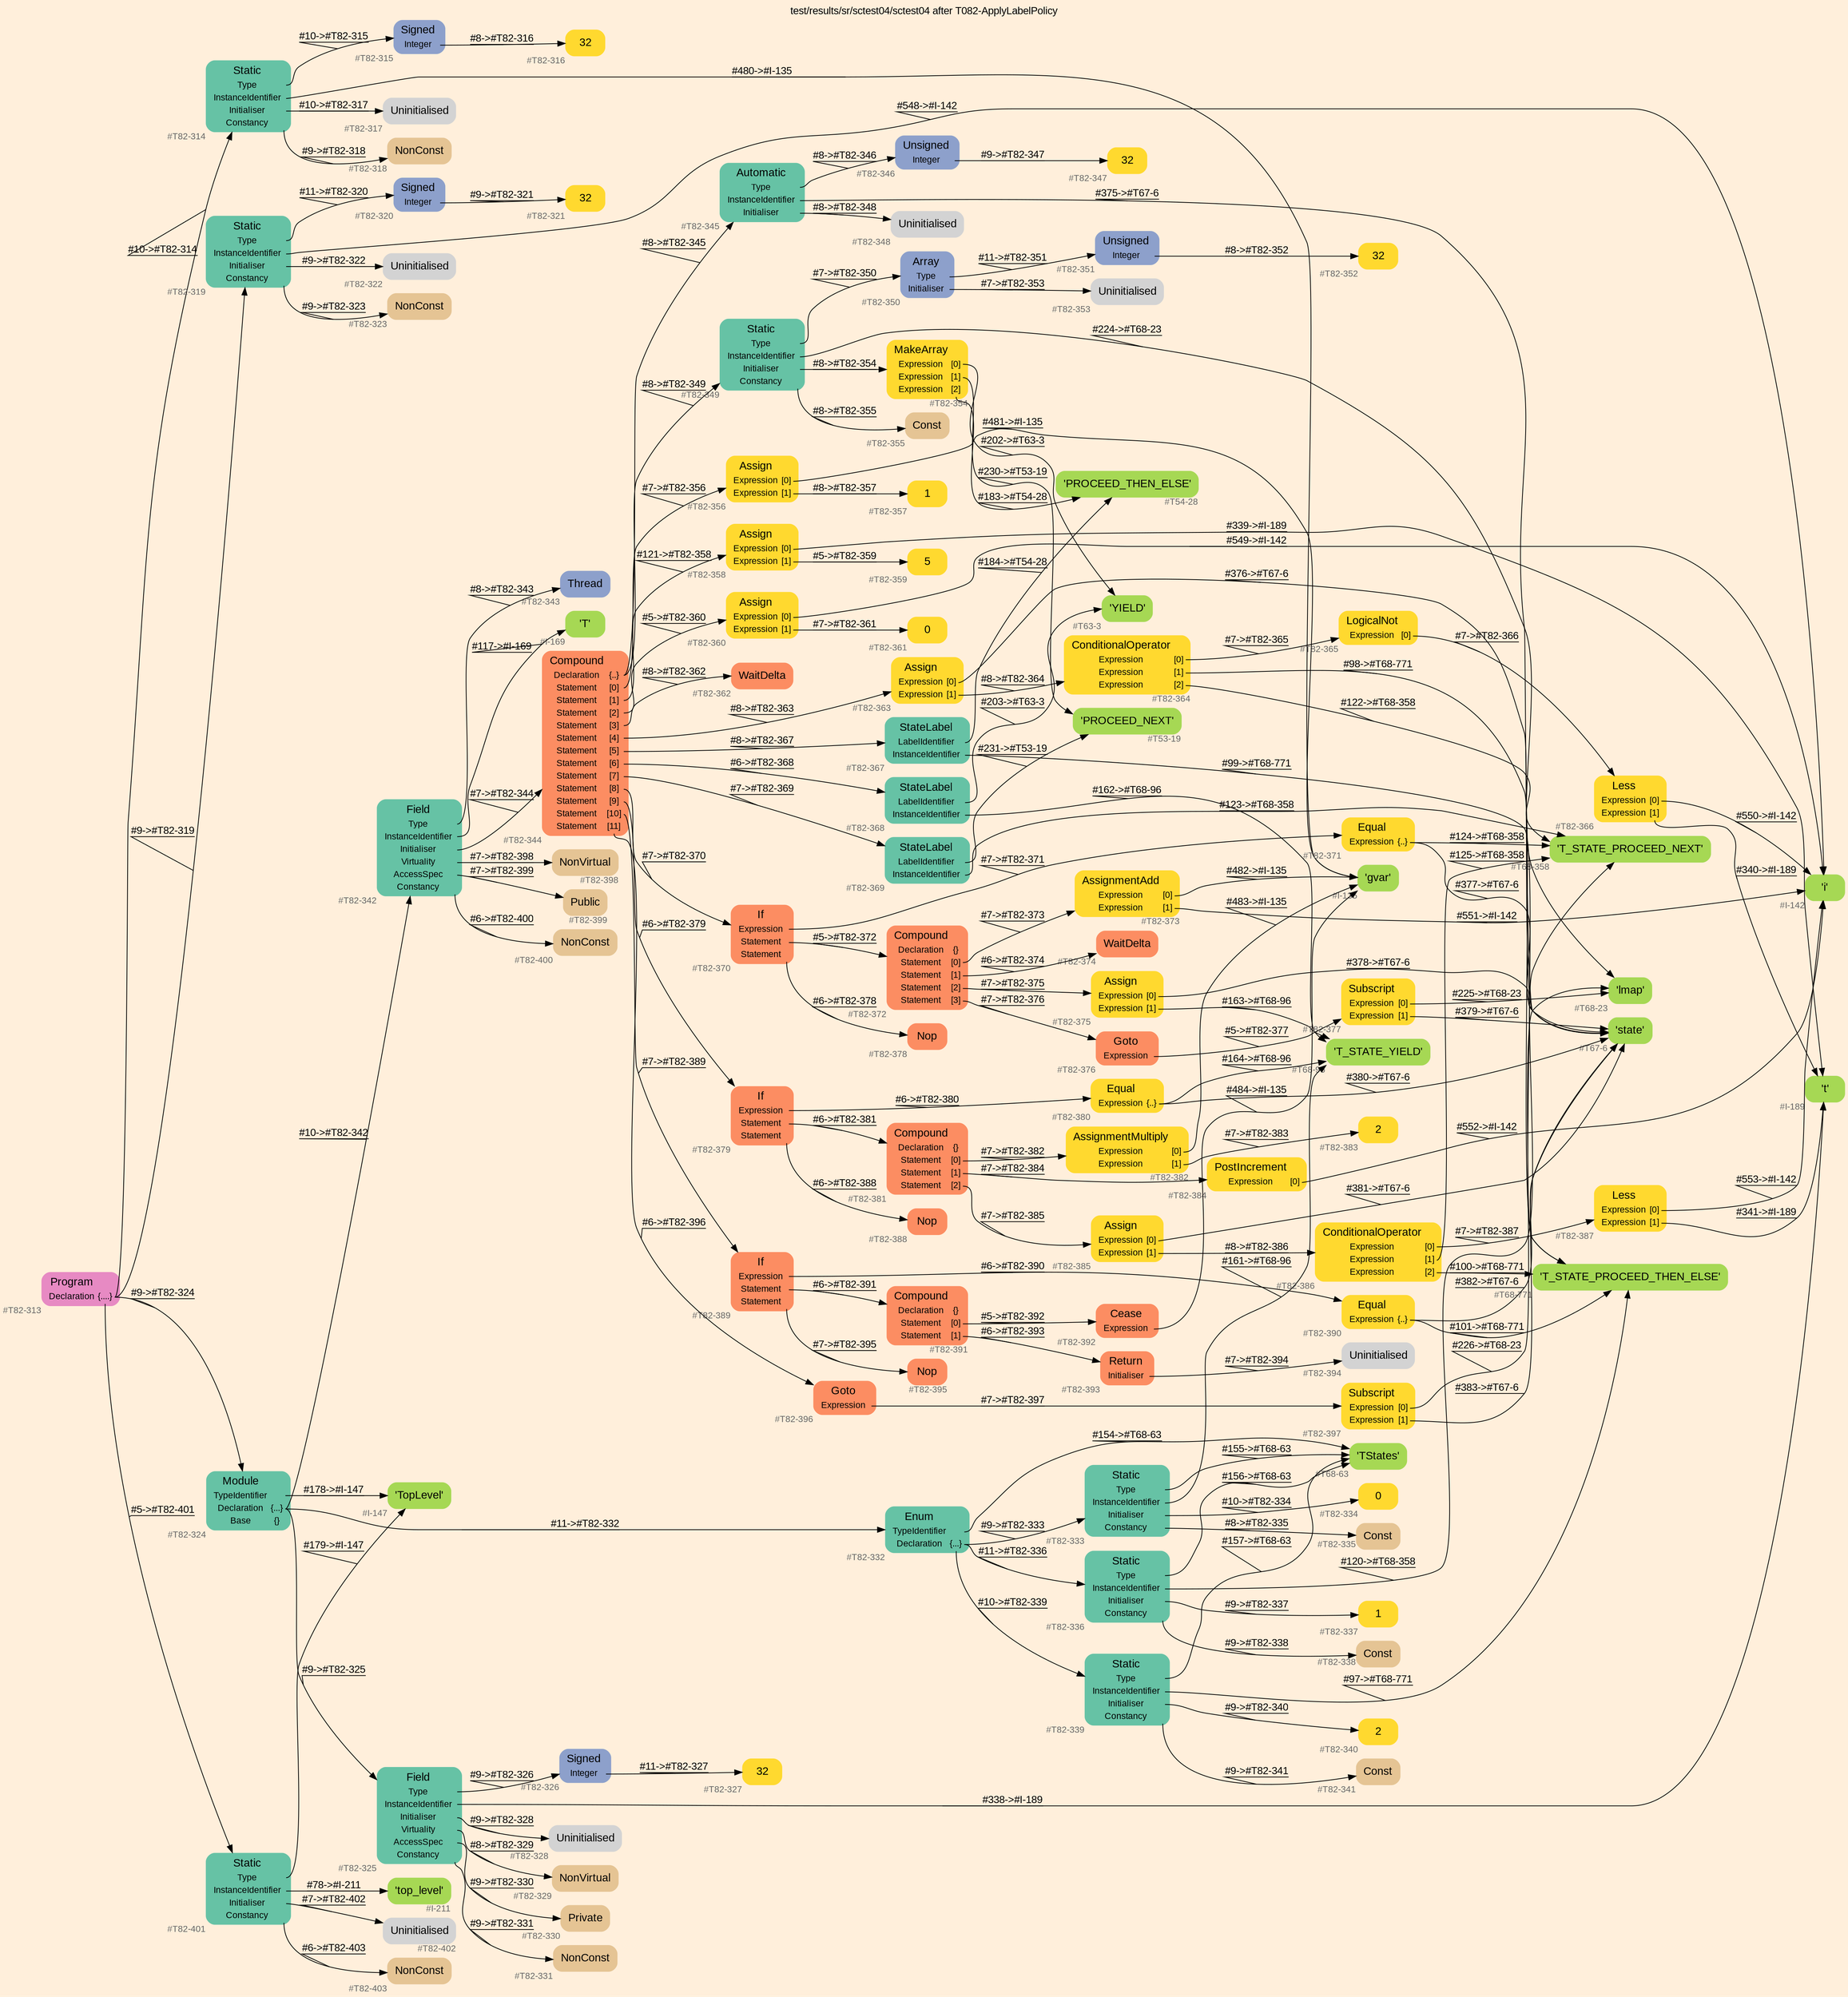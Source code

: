 digraph "test/results/sr/sctest04/sctest04 after T082-ApplyLabelPolicy" {
label = "test/results/sr/sctest04/sctest04 after T082-ApplyLabelPolicy"
labelloc = t
graph [
    rankdir = "LR"
    ranksep = 0.3
    bgcolor = antiquewhite1
    color = black
    fontcolor = black
    fontname = "Arial"
];
node [
    fontname = "Arial"
];
edge [
    fontname = "Arial"
];

// -------------------- node figure --------------------
// -------- block #T82-313 ----------
"#T82-313" [
    fillcolor = "/set28/4"
    xlabel = "#T82-313"
    fontsize = "12"
    fontcolor = grey40
    shape = "plaintext"
    label = <<TABLE BORDER="0" CELLBORDER="0" CELLSPACING="0">
     <TR><TD><FONT COLOR="black" POINT-SIZE="15">Program</FONT></TD></TR>
     <TR><TD><FONT COLOR="black" POINT-SIZE="12">Declaration</FONT></TD><TD PORT="port0"><FONT COLOR="black" POINT-SIZE="12">{....}</FONT></TD></TR>
    </TABLE>>
    style = "rounded,filled"
];

// -------- block #T82-314 ----------
"#T82-314" [
    fillcolor = "/set28/1"
    xlabel = "#T82-314"
    fontsize = "12"
    fontcolor = grey40
    shape = "plaintext"
    label = <<TABLE BORDER="0" CELLBORDER="0" CELLSPACING="0">
     <TR><TD><FONT COLOR="black" POINT-SIZE="15">Static</FONT></TD></TR>
     <TR><TD><FONT COLOR="black" POINT-SIZE="12">Type</FONT></TD><TD PORT="port0"></TD></TR>
     <TR><TD><FONT COLOR="black" POINT-SIZE="12">InstanceIdentifier</FONT></TD><TD PORT="port1"></TD></TR>
     <TR><TD><FONT COLOR="black" POINT-SIZE="12">Initialiser</FONT></TD><TD PORT="port2"></TD></TR>
     <TR><TD><FONT COLOR="black" POINT-SIZE="12">Constancy</FONT></TD><TD PORT="port3"></TD></TR>
    </TABLE>>
    style = "rounded,filled"
];

// -------- block #T82-315 ----------
"#T82-315" [
    fillcolor = "/set28/3"
    xlabel = "#T82-315"
    fontsize = "12"
    fontcolor = grey40
    shape = "plaintext"
    label = <<TABLE BORDER="0" CELLBORDER="0" CELLSPACING="0">
     <TR><TD><FONT COLOR="black" POINT-SIZE="15">Signed</FONT></TD></TR>
     <TR><TD><FONT COLOR="black" POINT-SIZE="12">Integer</FONT></TD><TD PORT="port0"></TD></TR>
    </TABLE>>
    style = "rounded,filled"
];

// -------- block #T82-316 ----------
"#T82-316" [
    fillcolor = "/set28/6"
    xlabel = "#T82-316"
    fontsize = "12"
    fontcolor = grey40
    shape = "plaintext"
    label = <<TABLE BORDER="0" CELLBORDER="0" CELLSPACING="0">
     <TR><TD><FONT COLOR="black" POINT-SIZE="15">32</FONT></TD></TR>
    </TABLE>>
    style = "rounded,filled"
];

// -------- block #I-135 ----------
"#I-135" [
    fillcolor = "/set28/5"
    xlabel = "#I-135"
    fontsize = "12"
    fontcolor = grey40
    shape = "plaintext"
    label = <<TABLE BORDER="0" CELLBORDER="0" CELLSPACING="0">
     <TR><TD><FONT COLOR="black" POINT-SIZE="15">'gvar'</FONT></TD></TR>
    </TABLE>>
    style = "rounded,filled"
];

// -------- block #T82-317 ----------
"#T82-317" [
    xlabel = "#T82-317"
    fontsize = "12"
    fontcolor = grey40
    shape = "plaintext"
    label = <<TABLE BORDER="0" CELLBORDER="0" CELLSPACING="0">
     <TR><TD><FONT COLOR="black" POINT-SIZE="15">Uninitialised</FONT></TD></TR>
    </TABLE>>
    style = "rounded,filled"
];

// -------- block #T82-318 ----------
"#T82-318" [
    fillcolor = "/set28/7"
    xlabel = "#T82-318"
    fontsize = "12"
    fontcolor = grey40
    shape = "plaintext"
    label = <<TABLE BORDER="0" CELLBORDER="0" CELLSPACING="0">
     <TR><TD><FONT COLOR="black" POINT-SIZE="15">NonConst</FONT></TD></TR>
    </TABLE>>
    style = "rounded,filled"
];

// -------- block #T82-319 ----------
"#T82-319" [
    fillcolor = "/set28/1"
    xlabel = "#T82-319"
    fontsize = "12"
    fontcolor = grey40
    shape = "plaintext"
    label = <<TABLE BORDER="0" CELLBORDER="0" CELLSPACING="0">
     <TR><TD><FONT COLOR="black" POINT-SIZE="15">Static</FONT></TD></TR>
     <TR><TD><FONT COLOR="black" POINT-SIZE="12">Type</FONT></TD><TD PORT="port0"></TD></TR>
     <TR><TD><FONT COLOR="black" POINT-SIZE="12">InstanceIdentifier</FONT></TD><TD PORT="port1"></TD></TR>
     <TR><TD><FONT COLOR="black" POINT-SIZE="12">Initialiser</FONT></TD><TD PORT="port2"></TD></TR>
     <TR><TD><FONT COLOR="black" POINT-SIZE="12">Constancy</FONT></TD><TD PORT="port3"></TD></TR>
    </TABLE>>
    style = "rounded,filled"
];

// -------- block #T82-320 ----------
"#T82-320" [
    fillcolor = "/set28/3"
    xlabel = "#T82-320"
    fontsize = "12"
    fontcolor = grey40
    shape = "plaintext"
    label = <<TABLE BORDER="0" CELLBORDER="0" CELLSPACING="0">
     <TR><TD><FONT COLOR="black" POINT-SIZE="15">Signed</FONT></TD></TR>
     <TR><TD><FONT COLOR="black" POINT-SIZE="12">Integer</FONT></TD><TD PORT="port0"></TD></TR>
    </TABLE>>
    style = "rounded,filled"
];

// -------- block #T82-321 ----------
"#T82-321" [
    fillcolor = "/set28/6"
    xlabel = "#T82-321"
    fontsize = "12"
    fontcolor = grey40
    shape = "plaintext"
    label = <<TABLE BORDER="0" CELLBORDER="0" CELLSPACING="0">
     <TR><TD><FONT COLOR="black" POINT-SIZE="15">32</FONT></TD></TR>
    </TABLE>>
    style = "rounded,filled"
];

// -------- block #I-142 ----------
"#I-142" [
    fillcolor = "/set28/5"
    xlabel = "#I-142"
    fontsize = "12"
    fontcolor = grey40
    shape = "plaintext"
    label = <<TABLE BORDER="0" CELLBORDER="0" CELLSPACING="0">
     <TR><TD><FONT COLOR="black" POINT-SIZE="15">'i'</FONT></TD></TR>
    </TABLE>>
    style = "rounded,filled"
];

// -------- block #T82-322 ----------
"#T82-322" [
    xlabel = "#T82-322"
    fontsize = "12"
    fontcolor = grey40
    shape = "plaintext"
    label = <<TABLE BORDER="0" CELLBORDER="0" CELLSPACING="0">
     <TR><TD><FONT COLOR="black" POINT-SIZE="15">Uninitialised</FONT></TD></TR>
    </TABLE>>
    style = "rounded,filled"
];

// -------- block #T82-323 ----------
"#T82-323" [
    fillcolor = "/set28/7"
    xlabel = "#T82-323"
    fontsize = "12"
    fontcolor = grey40
    shape = "plaintext"
    label = <<TABLE BORDER="0" CELLBORDER="0" CELLSPACING="0">
     <TR><TD><FONT COLOR="black" POINT-SIZE="15">NonConst</FONT></TD></TR>
    </TABLE>>
    style = "rounded,filled"
];

// -------- block #T82-324 ----------
"#T82-324" [
    fillcolor = "/set28/1"
    xlabel = "#T82-324"
    fontsize = "12"
    fontcolor = grey40
    shape = "plaintext"
    label = <<TABLE BORDER="0" CELLBORDER="0" CELLSPACING="0">
     <TR><TD><FONT COLOR="black" POINT-SIZE="15">Module</FONT></TD></TR>
     <TR><TD><FONT COLOR="black" POINT-SIZE="12">TypeIdentifier</FONT></TD><TD PORT="port0"></TD></TR>
     <TR><TD><FONT COLOR="black" POINT-SIZE="12">Declaration</FONT></TD><TD PORT="port1"><FONT COLOR="black" POINT-SIZE="12">{...}</FONT></TD></TR>
     <TR><TD><FONT COLOR="black" POINT-SIZE="12">Base</FONT></TD><TD PORT="port2"><FONT COLOR="black" POINT-SIZE="12">{}</FONT></TD></TR>
    </TABLE>>
    style = "rounded,filled"
];

// -------- block #I-147 ----------
"#I-147" [
    fillcolor = "/set28/5"
    xlabel = "#I-147"
    fontsize = "12"
    fontcolor = grey40
    shape = "plaintext"
    label = <<TABLE BORDER="0" CELLBORDER="0" CELLSPACING="0">
     <TR><TD><FONT COLOR="black" POINT-SIZE="15">'TopLevel'</FONT></TD></TR>
    </TABLE>>
    style = "rounded,filled"
];

// -------- block #T82-325 ----------
"#T82-325" [
    fillcolor = "/set28/1"
    xlabel = "#T82-325"
    fontsize = "12"
    fontcolor = grey40
    shape = "plaintext"
    label = <<TABLE BORDER="0" CELLBORDER="0" CELLSPACING="0">
     <TR><TD><FONT COLOR="black" POINT-SIZE="15">Field</FONT></TD></TR>
     <TR><TD><FONT COLOR="black" POINT-SIZE="12">Type</FONT></TD><TD PORT="port0"></TD></TR>
     <TR><TD><FONT COLOR="black" POINT-SIZE="12">InstanceIdentifier</FONT></TD><TD PORT="port1"></TD></TR>
     <TR><TD><FONT COLOR="black" POINT-SIZE="12">Initialiser</FONT></TD><TD PORT="port2"></TD></TR>
     <TR><TD><FONT COLOR="black" POINT-SIZE="12">Virtuality</FONT></TD><TD PORT="port3"></TD></TR>
     <TR><TD><FONT COLOR="black" POINT-SIZE="12">AccessSpec</FONT></TD><TD PORT="port4"></TD></TR>
     <TR><TD><FONT COLOR="black" POINT-SIZE="12">Constancy</FONT></TD><TD PORT="port5"></TD></TR>
    </TABLE>>
    style = "rounded,filled"
];

// -------- block #T82-326 ----------
"#T82-326" [
    fillcolor = "/set28/3"
    xlabel = "#T82-326"
    fontsize = "12"
    fontcolor = grey40
    shape = "plaintext"
    label = <<TABLE BORDER="0" CELLBORDER="0" CELLSPACING="0">
     <TR><TD><FONT COLOR="black" POINT-SIZE="15">Signed</FONT></TD></TR>
     <TR><TD><FONT COLOR="black" POINT-SIZE="12">Integer</FONT></TD><TD PORT="port0"></TD></TR>
    </TABLE>>
    style = "rounded,filled"
];

// -------- block #T82-327 ----------
"#T82-327" [
    fillcolor = "/set28/6"
    xlabel = "#T82-327"
    fontsize = "12"
    fontcolor = grey40
    shape = "plaintext"
    label = <<TABLE BORDER="0" CELLBORDER="0" CELLSPACING="0">
     <TR><TD><FONT COLOR="black" POINT-SIZE="15">32</FONT></TD></TR>
    </TABLE>>
    style = "rounded,filled"
];

// -------- block #I-189 ----------
"#I-189" [
    fillcolor = "/set28/5"
    xlabel = "#I-189"
    fontsize = "12"
    fontcolor = grey40
    shape = "plaintext"
    label = <<TABLE BORDER="0" CELLBORDER="0" CELLSPACING="0">
     <TR><TD><FONT COLOR="black" POINT-SIZE="15">'t'</FONT></TD></TR>
    </TABLE>>
    style = "rounded,filled"
];

// -------- block #T82-328 ----------
"#T82-328" [
    xlabel = "#T82-328"
    fontsize = "12"
    fontcolor = grey40
    shape = "plaintext"
    label = <<TABLE BORDER="0" CELLBORDER="0" CELLSPACING="0">
     <TR><TD><FONT COLOR="black" POINT-SIZE="15">Uninitialised</FONT></TD></TR>
    </TABLE>>
    style = "rounded,filled"
];

// -------- block #T82-329 ----------
"#T82-329" [
    fillcolor = "/set28/7"
    xlabel = "#T82-329"
    fontsize = "12"
    fontcolor = grey40
    shape = "plaintext"
    label = <<TABLE BORDER="0" CELLBORDER="0" CELLSPACING="0">
     <TR><TD><FONT COLOR="black" POINT-SIZE="15">NonVirtual</FONT></TD></TR>
    </TABLE>>
    style = "rounded,filled"
];

// -------- block #T82-330 ----------
"#T82-330" [
    fillcolor = "/set28/7"
    xlabel = "#T82-330"
    fontsize = "12"
    fontcolor = grey40
    shape = "plaintext"
    label = <<TABLE BORDER="0" CELLBORDER="0" CELLSPACING="0">
     <TR><TD><FONT COLOR="black" POINT-SIZE="15">Private</FONT></TD></TR>
    </TABLE>>
    style = "rounded,filled"
];

// -------- block #T82-331 ----------
"#T82-331" [
    fillcolor = "/set28/7"
    xlabel = "#T82-331"
    fontsize = "12"
    fontcolor = grey40
    shape = "plaintext"
    label = <<TABLE BORDER="0" CELLBORDER="0" CELLSPACING="0">
     <TR><TD><FONT COLOR="black" POINT-SIZE="15">NonConst</FONT></TD></TR>
    </TABLE>>
    style = "rounded,filled"
];

// -------- block #T82-332 ----------
"#T82-332" [
    fillcolor = "/set28/1"
    xlabel = "#T82-332"
    fontsize = "12"
    fontcolor = grey40
    shape = "plaintext"
    label = <<TABLE BORDER="0" CELLBORDER="0" CELLSPACING="0">
     <TR><TD><FONT COLOR="black" POINT-SIZE="15">Enum</FONT></TD></TR>
     <TR><TD><FONT COLOR="black" POINT-SIZE="12">TypeIdentifier</FONT></TD><TD PORT="port0"></TD></TR>
     <TR><TD><FONT COLOR="black" POINT-SIZE="12">Declaration</FONT></TD><TD PORT="port1"><FONT COLOR="black" POINT-SIZE="12">{...}</FONT></TD></TR>
    </TABLE>>
    style = "rounded,filled"
];

// -------- block #T68-63 ----------
"#T68-63" [
    fillcolor = "/set28/5"
    xlabel = "#T68-63"
    fontsize = "12"
    fontcolor = grey40
    shape = "plaintext"
    label = <<TABLE BORDER="0" CELLBORDER="0" CELLSPACING="0">
     <TR><TD><FONT COLOR="black" POINT-SIZE="15">'TStates'</FONT></TD></TR>
    </TABLE>>
    style = "rounded,filled"
];

// -------- block #T82-333 ----------
"#T82-333" [
    fillcolor = "/set28/1"
    xlabel = "#T82-333"
    fontsize = "12"
    fontcolor = grey40
    shape = "plaintext"
    label = <<TABLE BORDER="0" CELLBORDER="0" CELLSPACING="0">
     <TR><TD><FONT COLOR="black" POINT-SIZE="15">Static</FONT></TD></TR>
     <TR><TD><FONT COLOR="black" POINT-SIZE="12">Type</FONT></TD><TD PORT="port0"></TD></TR>
     <TR><TD><FONT COLOR="black" POINT-SIZE="12">InstanceIdentifier</FONT></TD><TD PORT="port1"></TD></TR>
     <TR><TD><FONT COLOR="black" POINT-SIZE="12">Initialiser</FONT></TD><TD PORT="port2"></TD></TR>
     <TR><TD><FONT COLOR="black" POINT-SIZE="12">Constancy</FONT></TD><TD PORT="port3"></TD></TR>
    </TABLE>>
    style = "rounded,filled"
];

// -------- block #T68-96 ----------
"#T68-96" [
    fillcolor = "/set28/5"
    xlabel = "#T68-96"
    fontsize = "12"
    fontcolor = grey40
    shape = "plaintext"
    label = <<TABLE BORDER="0" CELLBORDER="0" CELLSPACING="0">
     <TR><TD><FONT COLOR="black" POINT-SIZE="15">'T_STATE_YIELD'</FONT></TD></TR>
    </TABLE>>
    style = "rounded,filled"
];

// -------- block #T82-334 ----------
"#T82-334" [
    fillcolor = "/set28/6"
    xlabel = "#T82-334"
    fontsize = "12"
    fontcolor = grey40
    shape = "plaintext"
    label = <<TABLE BORDER="0" CELLBORDER="0" CELLSPACING="0">
     <TR><TD><FONT COLOR="black" POINT-SIZE="15">0</FONT></TD></TR>
    </TABLE>>
    style = "rounded,filled"
];

// -------- block #T82-335 ----------
"#T82-335" [
    fillcolor = "/set28/7"
    xlabel = "#T82-335"
    fontsize = "12"
    fontcolor = grey40
    shape = "plaintext"
    label = <<TABLE BORDER="0" CELLBORDER="0" CELLSPACING="0">
     <TR><TD><FONT COLOR="black" POINT-SIZE="15">Const</FONT></TD></TR>
    </TABLE>>
    style = "rounded,filled"
];

// -------- block #T82-336 ----------
"#T82-336" [
    fillcolor = "/set28/1"
    xlabel = "#T82-336"
    fontsize = "12"
    fontcolor = grey40
    shape = "plaintext"
    label = <<TABLE BORDER="0" CELLBORDER="0" CELLSPACING="0">
     <TR><TD><FONT COLOR="black" POINT-SIZE="15">Static</FONT></TD></TR>
     <TR><TD><FONT COLOR="black" POINT-SIZE="12">Type</FONT></TD><TD PORT="port0"></TD></TR>
     <TR><TD><FONT COLOR="black" POINT-SIZE="12">InstanceIdentifier</FONT></TD><TD PORT="port1"></TD></TR>
     <TR><TD><FONT COLOR="black" POINT-SIZE="12">Initialiser</FONT></TD><TD PORT="port2"></TD></TR>
     <TR><TD><FONT COLOR="black" POINT-SIZE="12">Constancy</FONT></TD><TD PORT="port3"></TD></TR>
    </TABLE>>
    style = "rounded,filled"
];

// -------- block #T68-358 ----------
"#T68-358" [
    fillcolor = "/set28/5"
    xlabel = "#T68-358"
    fontsize = "12"
    fontcolor = grey40
    shape = "plaintext"
    label = <<TABLE BORDER="0" CELLBORDER="0" CELLSPACING="0">
     <TR><TD><FONT COLOR="black" POINT-SIZE="15">'T_STATE_PROCEED_NEXT'</FONT></TD></TR>
    </TABLE>>
    style = "rounded,filled"
];

// -------- block #T82-337 ----------
"#T82-337" [
    fillcolor = "/set28/6"
    xlabel = "#T82-337"
    fontsize = "12"
    fontcolor = grey40
    shape = "plaintext"
    label = <<TABLE BORDER="0" CELLBORDER="0" CELLSPACING="0">
     <TR><TD><FONT COLOR="black" POINT-SIZE="15">1</FONT></TD></TR>
    </TABLE>>
    style = "rounded,filled"
];

// -------- block #T82-338 ----------
"#T82-338" [
    fillcolor = "/set28/7"
    xlabel = "#T82-338"
    fontsize = "12"
    fontcolor = grey40
    shape = "plaintext"
    label = <<TABLE BORDER="0" CELLBORDER="0" CELLSPACING="0">
     <TR><TD><FONT COLOR="black" POINT-SIZE="15">Const</FONT></TD></TR>
    </TABLE>>
    style = "rounded,filled"
];

// -------- block #T82-339 ----------
"#T82-339" [
    fillcolor = "/set28/1"
    xlabel = "#T82-339"
    fontsize = "12"
    fontcolor = grey40
    shape = "plaintext"
    label = <<TABLE BORDER="0" CELLBORDER="0" CELLSPACING="0">
     <TR><TD><FONT COLOR="black" POINT-SIZE="15">Static</FONT></TD></TR>
     <TR><TD><FONT COLOR="black" POINT-SIZE="12">Type</FONT></TD><TD PORT="port0"></TD></TR>
     <TR><TD><FONT COLOR="black" POINT-SIZE="12">InstanceIdentifier</FONT></TD><TD PORT="port1"></TD></TR>
     <TR><TD><FONT COLOR="black" POINT-SIZE="12">Initialiser</FONT></TD><TD PORT="port2"></TD></TR>
     <TR><TD><FONT COLOR="black" POINT-SIZE="12">Constancy</FONT></TD><TD PORT="port3"></TD></TR>
    </TABLE>>
    style = "rounded,filled"
];

// -------- block #T68-771 ----------
"#T68-771" [
    fillcolor = "/set28/5"
    xlabel = "#T68-771"
    fontsize = "12"
    fontcolor = grey40
    shape = "plaintext"
    label = <<TABLE BORDER="0" CELLBORDER="0" CELLSPACING="0">
     <TR><TD><FONT COLOR="black" POINT-SIZE="15">'T_STATE_PROCEED_THEN_ELSE'</FONT></TD></TR>
    </TABLE>>
    style = "rounded,filled"
];

// -------- block #T82-340 ----------
"#T82-340" [
    fillcolor = "/set28/6"
    xlabel = "#T82-340"
    fontsize = "12"
    fontcolor = grey40
    shape = "plaintext"
    label = <<TABLE BORDER="0" CELLBORDER="0" CELLSPACING="0">
     <TR><TD><FONT COLOR="black" POINT-SIZE="15">2</FONT></TD></TR>
    </TABLE>>
    style = "rounded,filled"
];

// -------- block #T82-341 ----------
"#T82-341" [
    fillcolor = "/set28/7"
    xlabel = "#T82-341"
    fontsize = "12"
    fontcolor = grey40
    shape = "plaintext"
    label = <<TABLE BORDER="0" CELLBORDER="0" CELLSPACING="0">
     <TR><TD><FONT COLOR="black" POINT-SIZE="15">Const</FONT></TD></TR>
    </TABLE>>
    style = "rounded,filled"
];

// -------- block #T82-342 ----------
"#T82-342" [
    fillcolor = "/set28/1"
    xlabel = "#T82-342"
    fontsize = "12"
    fontcolor = grey40
    shape = "plaintext"
    label = <<TABLE BORDER="0" CELLBORDER="0" CELLSPACING="0">
     <TR><TD><FONT COLOR="black" POINT-SIZE="15">Field</FONT></TD></TR>
     <TR><TD><FONT COLOR="black" POINT-SIZE="12">Type</FONT></TD><TD PORT="port0"></TD></TR>
     <TR><TD><FONT COLOR="black" POINT-SIZE="12">InstanceIdentifier</FONT></TD><TD PORT="port1"></TD></TR>
     <TR><TD><FONT COLOR="black" POINT-SIZE="12">Initialiser</FONT></TD><TD PORT="port2"></TD></TR>
     <TR><TD><FONT COLOR="black" POINT-SIZE="12">Virtuality</FONT></TD><TD PORT="port3"></TD></TR>
     <TR><TD><FONT COLOR="black" POINT-SIZE="12">AccessSpec</FONT></TD><TD PORT="port4"></TD></TR>
     <TR><TD><FONT COLOR="black" POINT-SIZE="12">Constancy</FONT></TD><TD PORT="port5"></TD></TR>
    </TABLE>>
    style = "rounded,filled"
];

// -------- block #T82-343 ----------
"#T82-343" [
    fillcolor = "/set28/3"
    xlabel = "#T82-343"
    fontsize = "12"
    fontcolor = grey40
    shape = "plaintext"
    label = <<TABLE BORDER="0" CELLBORDER="0" CELLSPACING="0">
     <TR><TD><FONT COLOR="black" POINT-SIZE="15">Thread</FONT></TD></TR>
    </TABLE>>
    style = "rounded,filled"
];

// -------- block #I-169 ----------
"#I-169" [
    fillcolor = "/set28/5"
    xlabel = "#I-169"
    fontsize = "12"
    fontcolor = grey40
    shape = "plaintext"
    label = <<TABLE BORDER="0" CELLBORDER="0" CELLSPACING="0">
     <TR><TD><FONT COLOR="black" POINT-SIZE="15">'T'</FONT></TD></TR>
    </TABLE>>
    style = "rounded,filled"
];

// -------- block #T82-344 ----------
"#T82-344" [
    fillcolor = "/set28/2"
    xlabel = "#T82-344"
    fontsize = "12"
    fontcolor = grey40
    shape = "plaintext"
    label = <<TABLE BORDER="0" CELLBORDER="0" CELLSPACING="0">
     <TR><TD><FONT COLOR="black" POINT-SIZE="15">Compound</FONT></TD></TR>
     <TR><TD><FONT COLOR="black" POINT-SIZE="12">Declaration</FONT></TD><TD PORT="port0"><FONT COLOR="black" POINT-SIZE="12">{..}</FONT></TD></TR>
     <TR><TD><FONT COLOR="black" POINT-SIZE="12">Statement</FONT></TD><TD PORT="port1"><FONT COLOR="black" POINT-SIZE="12">[0]</FONT></TD></TR>
     <TR><TD><FONT COLOR="black" POINT-SIZE="12">Statement</FONT></TD><TD PORT="port2"><FONT COLOR="black" POINT-SIZE="12">[1]</FONT></TD></TR>
     <TR><TD><FONT COLOR="black" POINT-SIZE="12">Statement</FONT></TD><TD PORT="port3"><FONT COLOR="black" POINT-SIZE="12">[2]</FONT></TD></TR>
     <TR><TD><FONT COLOR="black" POINT-SIZE="12">Statement</FONT></TD><TD PORT="port4"><FONT COLOR="black" POINT-SIZE="12">[3]</FONT></TD></TR>
     <TR><TD><FONT COLOR="black" POINT-SIZE="12">Statement</FONT></TD><TD PORT="port5"><FONT COLOR="black" POINT-SIZE="12">[4]</FONT></TD></TR>
     <TR><TD><FONT COLOR="black" POINT-SIZE="12">Statement</FONT></TD><TD PORT="port6"><FONT COLOR="black" POINT-SIZE="12">[5]</FONT></TD></TR>
     <TR><TD><FONT COLOR="black" POINT-SIZE="12">Statement</FONT></TD><TD PORT="port7"><FONT COLOR="black" POINT-SIZE="12">[6]</FONT></TD></TR>
     <TR><TD><FONT COLOR="black" POINT-SIZE="12">Statement</FONT></TD><TD PORT="port8"><FONT COLOR="black" POINT-SIZE="12">[7]</FONT></TD></TR>
     <TR><TD><FONT COLOR="black" POINT-SIZE="12">Statement</FONT></TD><TD PORT="port9"><FONT COLOR="black" POINT-SIZE="12">[8]</FONT></TD></TR>
     <TR><TD><FONT COLOR="black" POINT-SIZE="12">Statement</FONT></TD><TD PORT="port10"><FONT COLOR="black" POINT-SIZE="12">[9]</FONT></TD></TR>
     <TR><TD><FONT COLOR="black" POINT-SIZE="12">Statement</FONT></TD><TD PORT="port11"><FONT COLOR="black" POINT-SIZE="12">[10]</FONT></TD></TR>
     <TR><TD><FONT COLOR="black" POINT-SIZE="12">Statement</FONT></TD><TD PORT="port12"><FONT COLOR="black" POINT-SIZE="12">[11]</FONT></TD></TR>
    </TABLE>>
    style = "rounded,filled"
];

// -------- block #T82-345 ----------
"#T82-345" [
    fillcolor = "/set28/1"
    xlabel = "#T82-345"
    fontsize = "12"
    fontcolor = grey40
    shape = "plaintext"
    label = <<TABLE BORDER="0" CELLBORDER="0" CELLSPACING="0">
     <TR><TD><FONT COLOR="black" POINT-SIZE="15">Automatic</FONT></TD></TR>
     <TR><TD><FONT COLOR="black" POINT-SIZE="12">Type</FONT></TD><TD PORT="port0"></TD></TR>
     <TR><TD><FONT COLOR="black" POINT-SIZE="12">InstanceIdentifier</FONT></TD><TD PORT="port1"></TD></TR>
     <TR><TD><FONT COLOR="black" POINT-SIZE="12">Initialiser</FONT></TD><TD PORT="port2"></TD></TR>
    </TABLE>>
    style = "rounded,filled"
];

// -------- block #T82-346 ----------
"#T82-346" [
    fillcolor = "/set28/3"
    xlabel = "#T82-346"
    fontsize = "12"
    fontcolor = grey40
    shape = "plaintext"
    label = <<TABLE BORDER="0" CELLBORDER="0" CELLSPACING="0">
     <TR><TD><FONT COLOR="black" POINT-SIZE="15">Unsigned</FONT></TD></TR>
     <TR><TD><FONT COLOR="black" POINT-SIZE="12">Integer</FONT></TD><TD PORT="port0"></TD></TR>
    </TABLE>>
    style = "rounded,filled"
];

// -------- block #T82-347 ----------
"#T82-347" [
    fillcolor = "/set28/6"
    xlabel = "#T82-347"
    fontsize = "12"
    fontcolor = grey40
    shape = "plaintext"
    label = <<TABLE BORDER="0" CELLBORDER="0" CELLSPACING="0">
     <TR><TD><FONT COLOR="black" POINT-SIZE="15">32</FONT></TD></TR>
    </TABLE>>
    style = "rounded,filled"
];

// -------- block #T67-6 ----------
"#T67-6" [
    fillcolor = "/set28/5"
    xlabel = "#T67-6"
    fontsize = "12"
    fontcolor = grey40
    shape = "plaintext"
    label = <<TABLE BORDER="0" CELLBORDER="0" CELLSPACING="0">
     <TR><TD><FONT COLOR="black" POINT-SIZE="15">'state'</FONT></TD></TR>
    </TABLE>>
    style = "rounded,filled"
];

// -------- block #T82-348 ----------
"#T82-348" [
    xlabel = "#T82-348"
    fontsize = "12"
    fontcolor = grey40
    shape = "plaintext"
    label = <<TABLE BORDER="0" CELLBORDER="0" CELLSPACING="0">
     <TR><TD><FONT COLOR="black" POINT-SIZE="15">Uninitialised</FONT></TD></TR>
    </TABLE>>
    style = "rounded,filled"
];

// -------- block #T82-349 ----------
"#T82-349" [
    fillcolor = "/set28/1"
    xlabel = "#T82-349"
    fontsize = "12"
    fontcolor = grey40
    shape = "plaintext"
    label = <<TABLE BORDER="0" CELLBORDER="0" CELLSPACING="0">
     <TR><TD><FONT COLOR="black" POINT-SIZE="15">Static</FONT></TD></TR>
     <TR><TD><FONT COLOR="black" POINT-SIZE="12">Type</FONT></TD><TD PORT="port0"></TD></TR>
     <TR><TD><FONT COLOR="black" POINT-SIZE="12">InstanceIdentifier</FONT></TD><TD PORT="port1"></TD></TR>
     <TR><TD><FONT COLOR="black" POINT-SIZE="12">Initialiser</FONT></TD><TD PORT="port2"></TD></TR>
     <TR><TD><FONT COLOR="black" POINT-SIZE="12">Constancy</FONT></TD><TD PORT="port3"></TD></TR>
    </TABLE>>
    style = "rounded,filled"
];

// -------- block #T82-350 ----------
"#T82-350" [
    fillcolor = "/set28/3"
    xlabel = "#T82-350"
    fontsize = "12"
    fontcolor = grey40
    shape = "plaintext"
    label = <<TABLE BORDER="0" CELLBORDER="0" CELLSPACING="0">
     <TR><TD><FONT COLOR="black" POINT-SIZE="15">Array</FONT></TD></TR>
     <TR><TD><FONT COLOR="black" POINT-SIZE="12">Type</FONT></TD><TD PORT="port0"></TD></TR>
     <TR><TD><FONT COLOR="black" POINT-SIZE="12">Initialiser</FONT></TD><TD PORT="port1"></TD></TR>
    </TABLE>>
    style = "rounded,filled"
];

// -------- block #T82-351 ----------
"#T82-351" [
    fillcolor = "/set28/3"
    xlabel = "#T82-351"
    fontsize = "12"
    fontcolor = grey40
    shape = "plaintext"
    label = <<TABLE BORDER="0" CELLBORDER="0" CELLSPACING="0">
     <TR><TD><FONT COLOR="black" POINT-SIZE="15">Unsigned</FONT></TD></TR>
     <TR><TD><FONT COLOR="black" POINT-SIZE="12">Integer</FONT></TD><TD PORT="port0"></TD></TR>
    </TABLE>>
    style = "rounded,filled"
];

// -------- block #T82-352 ----------
"#T82-352" [
    fillcolor = "/set28/6"
    xlabel = "#T82-352"
    fontsize = "12"
    fontcolor = grey40
    shape = "plaintext"
    label = <<TABLE BORDER="0" CELLBORDER="0" CELLSPACING="0">
     <TR><TD><FONT COLOR="black" POINT-SIZE="15">32</FONT></TD></TR>
    </TABLE>>
    style = "rounded,filled"
];

// -------- block #T82-353 ----------
"#T82-353" [
    xlabel = "#T82-353"
    fontsize = "12"
    fontcolor = grey40
    shape = "plaintext"
    label = <<TABLE BORDER="0" CELLBORDER="0" CELLSPACING="0">
     <TR><TD><FONT COLOR="black" POINT-SIZE="15">Uninitialised</FONT></TD></TR>
    </TABLE>>
    style = "rounded,filled"
];

// -------- block #T68-23 ----------
"#T68-23" [
    fillcolor = "/set28/5"
    xlabel = "#T68-23"
    fontsize = "12"
    fontcolor = grey40
    shape = "plaintext"
    label = <<TABLE BORDER="0" CELLBORDER="0" CELLSPACING="0">
     <TR><TD><FONT COLOR="black" POINT-SIZE="15">'lmap'</FONT></TD></TR>
    </TABLE>>
    style = "rounded,filled"
];

// -------- block #T82-354 ----------
"#T82-354" [
    fillcolor = "/set28/6"
    xlabel = "#T82-354"
    fontsize = "12"
    fontcolor = grey40
    shape = "plaintext"
    label = <<TABLE BORDER="0" CELLBORDER="0" CELLSPACING="0">
     <TR><TD><FONT COLOR="black" POINT-SIZE="15">MakeArray</FONT></TD></TR>
     <TR><TD><FONT COLOR="black" POINT-SIZE="12">Expression</FONT></TD><TD PORT="port0"><FONT COLOR="black" POINT-SIZE="12">[0]</FONT></TD></TR>
     <TR><TD><FONT COLOR="black" POINT-SIZE="12">Expression</FONT></TD><TD PORT="port1"><FONT COLOR="black" POINT-SIZE="12">[1]</FONT></TD></TR>
     <TR><TD><FONT COLOR="black" POINT-SIZE="12">Expression</FONT></TD><TD PORT="port2"><FONT COLOR="black" POINT-SIZE="12">[2]</FONT></TD></TR>
    </TABLE>>
    style = "rounded,filled"
];

// -------- block #T63-3 ----------
"#T63-3" [
    fillcolor = "/set28/5"
    xlabel = "#T63-3"
    fontsize = "12"
    fontcolor = grey40
    shape = "plaintext"
    label = <<TABLE BORDER="0" CELLBORDER="0" CELLSPACING="0">
     <TR><TD><FONT COLOR="black" POINT-SIZE="15">'YIELD'</FONT></TD></TR>
    </TABLE>>
    style = "rounded,filled"
];

// -------- block #T53-19 ----------
"#T53-19" [
    fillcolor = "/set28/5"
    xlabel = "#T53-19"
    fontsize = "12"
    fontcolor = grey40
    shape = "plaintext"
    label = <<TABLE BORDER="0" CELLBORDER="0" CELLSPACING="0">
     <TR><TD><FONT COLOR="black" POINT-SIZE="15">'PROCEED_NEXT'</FONT></TD></TR>
    </TABLE>>
    style = "rounded,filled"
];

// -------- block #T54-28 ----------
"#T54-28" [
    fillcolor = "/set28/5"
    xlabel = "#T54-28"
    fontsize = "12"
    fontcolor = grey40
    shape = "plaintext"
    label = <<TABLE BORDER="0" CELLBORDER="0" CELLSPACING="0">
     <TR><TD><FONT COLOR="black" POINT-SIZE="15">'PROCEED_THEN_ELSE'</FONT></TD></TR>
    </TABLE>>
    style = "rounded,filled"
];

// -------- block #T82-355 ----------
"#T82-355" [
    fillcolor = "/set28/7"
    xlabel = "#T82-355"
    fontsize = "12"
    fontcolor = grey40
    shape = "plaintext"
    label = <<TABLE BORDER="0" CELLBORDER="0" CELLSPACING="0">
     <TR><TD><FONT COLOR="black" POINT-SIZE="15">Const</FONT></TD></TR>
    </TABLE>>
    style = "rounded,filled"
];

// -------- block #T82-356 ----------
"#T82-356" [
    fillcolor = "/set28/6"
    xlabel = "#T82-356"
    fontsize = "12"
    fontcolor = grey40
    shape = "plaintext"
    label = <<TABLE BORDER="0" CELLBORDER="0" CELLSPACING="0">
     <TR><TD><FONT COLOR="black" POINT-SIZE="15">Assign</FONT></TD></TR>
     <TR><TD><FONT COLOR="black" POINT-SIZE="12">Expression</FONT></TD><TD PORT="port0"><FONT COLOR="black" POINT-SIZE="12">[0]</FONT></TD></TR>
     <TR><TD><FONT COLOR="black" POINT-SIZE="12">Expression</FONT></TD><TD PORT="port1"><FONT COLOR="black" POINT-SIZE="12">[1]</FONT></TD></TR>
    </TABLE>>
    style = "rounded,filled"
];

// -------- block #T82-357 ----------
"#T82-357" [
    fillcolor = "/set28/6"
    xlabel = "#T82-357"
    fontsize = "12"
    fontcolor = grey40
    shape = "plaintext"
    label = <<TABLE BORDER="0" CELLBORDER="0" CELLSPACING="0">
     <TR><TD><FONT COLOR="black" POINT-SIZE="15">1</FONT></TD></TR>
    </TABLE>>
    style = "rounded,filled"
];

// -------- block #T82-358 ----------
"#T82-358" [
    fillcolor = "/set28/6"
    xlabel = "#T82-358"
    fontsize = "12"
    fontcolor = grey40
    shape = "plaintext"
    label = <<TABLE BORDER="0" CELLBORDER="0" CELLSPACING="0">
     <TR><TD><FONT COLOR="black" POINT-SIZE="15">Assign</FONT></TD></TR>
     <TR><TD><FONT COLOR="black" POINT-SIZE="12">Expression</FONT></TD><TD PORT="port0"><FONT COLOR="black" POINT-SIZE="12">[0]</FONT></TD></TR>
     <TR><TD><FONT COLOR="black" POINT-SIZE="12">Expression</FONT></TD><TD PORT="port1"><FONT COLOR="black" POINT-SIZE="12">[1]</FONT></TD></TR>
    </TABLE>>
    style = "rounded,filled"
];

// -------- block #T82-359 ----------
"#T82-359" [
    fillcolor = "/set28/6"
    xlabel = "#T82-359"
    fontsize = "12"
    fontcolor = grey40
    shape = "plaintext"
    label = <<TABLE BORDER="0" CELLBORDER="0" CELLSPACING="0">
     <TR><TD><FONT COLOR="black" POINT-SIZE="15">5</FONT></TD></TR>
    </TABLE>>
    style = "rounded,filled"
];

// -------- block #T82-360 ----------
"#T82-360" [
    fillcolor = "/set28/6"
    xlabel = "#T82-360"
    fontsize = "12"
    fontcolor = grey40
    shape = "plaintext"
    label = <<TABLE BORDER="0" CELLBORDER="0" CELLSPACING="0">
     <TR><TD><FONT COLOR="black" POINT-SIZE="15">Assign</FONT></TD></TR>
     <TR><TD><FONT COLOR="black" POINT-SIZE="12">Expression</FONT></TD><TD PORT="port0"><FONT COLOR="black" POINT-SIZE="12">[0]</FONT></TD></TR>
     <TR><TD><FONT COLOR="black" POINT-SIZE="12">Expression</FONT></TD><TD PORT="port1"><FONT COLOR="black" POINT-SIZE="12">[1]</FONT></TD></TR>
    </TABLE>>
    style = "rounded,filled"
];

// -------- block #T82-361 ----------
"#T82-361" [
    fillcolor = "/set28/6"
    xlabel = "#T82-361"
    fontsize = "12"
    fontcolor = grey40
    shape = "plaintext"
    label = <<TABLE BORDER="0" CELLBORDER="0" CELLSPACING="0">
     <TR><TD><FONT COLOR="black" POINT-SIZE="15">0</FONT></TD></TR>
    </TABLE>>
    style = "rounded,filled"
];

// -------- block #T82-362 ----------
"#T82-362" [
    fillcolor = "/set28/2"
    xlabel = "#T82-362"
    fontsize = "12"
    fontcolor = grey40
    shape = "plaintext"
    label = <<TABLE BORDER="0" CELLBORDER="0" CELLSPACING="0">
     <TR><TD><FONT COLOR="black" POINT-SIZE="15">WaitDelta</FONT></TD></TR>
    </TABLE>>
    style = "rounded,filled"
];

// -------- block #T82-363 ----------
"#T82-363" [
    fillcolor = "/set28/6"
    xlabel = "#T82-363"
    fontsize = "12"
    fontcolor = grey40
    shape = "plaintext"
    label = <<TABLE BORDER="0" CELLBORDER="0" CELLSPACING="0">
     <TR><TD><FONT COLOR="black" POINT-SIZE="15">Assign</FONT></TD></TR>
     <TR><TD><FONT COLOR="black" POINT-SIZE="12">Expression</FONT></TD><TD PORT="port0"><FONT COLOR="black" POINT-SIZE="12">[0]</FONT></TD></TR>
     <TR><TD><FONT COLOR="black" POINT-SIZE="12">Expression</FONT></TD><TD PORT="port1"><FONT COLOR="black" POINT-SIZE="12">[1]</FONT></TD></TR>
    </TABLE>>
    style = "rounded,filled"
];

// -------- block #T82-364 ----------
"#T82-364" [
    fillcolor = "/set28/6"
    xlabel = "#T82-364"
    fontsize = "12"
    fontcolor = grey40
    shape = "plaintext"
    label = <<TABLE BORDER="0" CELLBORDER="0" CELLSPACING="0">
     <TR><TD><FONT COLOR="black" POINT-SIZE="15">ConditionalOperator</FONT></TD></TR>
     <TR><TD><FONT COLOR="black" POINT-SIZE="12">Expression</FONT></TD><TD PORT="port0"><FONT COLOR="black" POINT-SIZE="12">[0]</FONT></TD></TR>
     <TR><TD><FONT COLOR="black" POINT-SIZE="12">Expression</FONT></TD><TD PORT="port1"><FONT COLOR="black" POINT-SIZE="12">[1]</FONT></TD></TR>
     <TR><TD><FONT COLOR="black" POINT-SIZE="12">Expression</FONT></TD><TD PORT="port2"><FONT COLOR="black" POINT-SIZE="12">[2]</FONT></TD></TR>
    </TABLE>>
    style = "rounded,filled"
];

// -------- block #T82-365 ----------
"#T82-365" [
    fillcolor = "/set28/6"
    xlabel = "#T82-365"
    fontsize = "12"
    fontcolor = grey40
    shape = "plaintext"
    label = <<TABLE BORDER="0" CELLBORDER="0" CELLSPACING="0">
     <TR><TD><FONT COLOR="black" POINT-SIZE="15">LogicalNot</FONT></TD></TR>
     <TR><TD><FONT COLOR="black" POINT-SIZE="12">Expression</FONT></TD><TD PORT="port0"><FONT COLOR="black" POINT-SIZE="12">[0]</FONT></TD></TR>
    </TABLE>>
    style = "rounded,filled"
];

// -------- block #T82-366 ----------
"#T82-366" [
    fillcolor = "/set28/6"
    xlabel = "#T82-366"
    fontsize = "12"
    fontcolor = grey40
    shape = "plaintext"
    label = <<TABLE BORDER="0" CELLBORDER="0" CELLSPACING="0">
     <TR><TD><FONT COLOR="black" POINT-SIZE="15">Less</FONT></TD></TR>
     <TR><TD><FONT COLOR="black" POINT-SIZE="12">Expression</FONT></TD><TD PORT="port0"><FONT COLOR="black" POINT-SIZE="12">[0]</FONT></TD></TR>
     <TR><TD><FONT COLOR="black" POINT-SIZE="12">Expression</FONT></TD><TD PORT="port1"><FONT COLOR="black" POINT-SIZE="12">[1]</FONT></TD></TR>
    </TABLE>>
    style = "rounded,filled"
];

// -------- block #T82-367 ----------
"#T82-367" [
    fillcolor = "/set28/1"
    xlabel = "#T82-367"
    fontsize = "12"
    fontcolor = grey40
    shape = "plaintext"
    label = <<TABLE BORDER="0" CELLBORDER="0" CELLSPACING="0">
     <TR><TD><FONT COLOR="black" POINT-SIZE="15">StateLabel</FONT></TD></TR>
     <TR><TD><FONT COLOR="black" POINT-SIZE="12">LabelIdentifier</FONT></TD><TD PORT="port0"></TD></TR>
     <TR><TD><FONT COLOR="black" POINT-SIZE="12">InstanceIdentifier</FONT></TD><TD PORT="port1"></TD></TR>
    </TABLE>>
    style = "rounded,filled"
];

// -------- block #T82-368 ----------
"#T82-368" [
    fillcolor = "/set28/1"
    xlabel = "#T82-368"
    fontsize = "12"
    fontcolor = grey40
    shape = "plaintext"
    label = <<TABLE BORDER="0" CELLBORDER="0" CELLSPACING="0">
     <TR><TD><FONT COLOR="black" POINT-SIZE="15">StateLabel</FONT></TD></TR>
     <TR><TD><FONT COLOR="black" POINT-SIZE="12">LabelIdentifier</FONT></TD><TD PORT="port0"></TD></TR>
     <TR><TD><FONT COLOR="black" POINT-SIZE="12">InstanceIdentifier</FONT></TD><TD PORT="port1"></TD></TR>
    </TABLE>>
    style = "rounded,filled"
];

// -------- block #T82-369 ----------
"#T82-369" [
    fillcolor = "/set28/1"
    xlabel = "#T82-369"
    fontsize = "12"
    fontcolor = grey40
    shape = "plaintext"
    label = <<TABLE BORDER="0" CELLBORDER="0" CELLSPACING="0">
     <TR><TD><FONT COLOR="black" POINT-SIZE="15">StateLabel</FONT></TD></TR>
     <TR><TD><FONT COLOR="black" POINT-SIZE="12">LabelIdentifier</FONT></TD><TD PORT="port0"></TD></TR>
     <TR><TD><FONT COLOR="black" POINT-SIZE="12">InstanceIdentifier</FONT></TD><TD PORT="port1"></TD></TR>
    </TABLE>>
    style = "rounded,filled"
];

// -------- block #T82-370 ----------
"#T82-370" [
    fillcolor = "/set28/2"
    xlabel = "#T82-370"
    fontsize = "12"
    fontcolor = grey40
    shape = "plaintext"
    label = <<TABLE BORDER="0" CELLBORDER="0" CELLSPACING="0">
     <TR><TD><FONT COLOR="black" POINT-SIZE="15">If</FONT></TD></TR>
     <TR><TD><FONT COLOR="black" POINT-SIZE="12">Expression</FONT></TD><TD PORT="port0"></TD></TR>
     <TR><TD><FONT COLOR="black" POINT-SIZE="12">Statement</FONT></TD><TD PORT="port1"></TD></TR>
     <TR><TD><FONT COLOR="black" POINT-SIZE="12">Statement</FONT></TD><TD PORT="port2"></TD></TR>
    </TABLE>>
    style = "rounded,filled"
];

// -------- block #T82-371 ----------
"#T82-371" [
    fillcolor = "/set28/6"
    xlabel = "#T82-371"
    fontsize = "12"
    fontcolor = grey40
    shape = "plaintext"
    label = <<TABLE BORDER="0" CELLBORDER="0" CELLSPACING="0">
     <TR><TD><FONT COLOR="black" POINT-SIZE="15">Equal</FONT></TD></TR>
     <TR><TD><FONT COLOR="black" POINT-SIZE="12">Expression</FONT></TD><TD PORT="port0"><FONT COLOR="black" POINT-SIZE="12">{..}</FONT></TD></TR>
    </TABLE>>
    style = "rounded,filled"
];

// -------- block #T82-372 ----------
"#T82-372" [
    fillcolor = "/set28/2"
    xlabel = "#T82-372"
    fontsize = "12"
    fontcolor = grey40
    shape = "plaintext"
    label = <<TABLE BORDER="0" CELLBORDER="0" CELLSPACING="0">
     <TR><TD><FONT COLOR="black" POINT-SIZE="15">Compound</FONT></TD></TR>
     <TR><TD><FONT COLOR="black" POINT-SIZE="12">Declaration</FONT></TD><TD PORT="port0"><FONT COLOR="black" POINT-SIZE="12">{}</FONT></TD></TR>
     <TR><TD><FONT COLOR="black" POINT-SIZE="12">Statement</FONT></TD><TD PORT="port1"><FONT COLOR="black" POINT-SIZE="12">[0]</FONT></TD></TR>
     <TR><TD><FONT COLOR="black" POINT-SIZE="12">Statement</FONT></TD><TD PORT="port2"><FONT COLOR="black" POINT-SIZE="12">[1]</FONT></TD></TR>
     <TR><TD><FONT COLOR="black" POINT-SIZE="12">Statement</FONT></TD><TD PORT="port3"><FONT COLOR="black" POINT-SIZE="12">[2]</FONT></TD></TR>
     <TR><TD><FONT COLOR="black" POINT-SIZE="12">Statement</FONT></TD><TD PORT="port4"><FONT COLOR="black" POINT-SIZE="12">[3]</FONT></TD></TR>
    </TABLE>>
    style = "rounded,filled"
];

// -------- block #T82-373 ----------
"#T82-373" [
    fillcolor = "/set28/6"
    xlabel = "#T82-373"
    fontsize = "12"
    fontcolor = grey40
    shape = "plaintext"
    label = <<TABLE BORDER="0" CELLBORDER="0" CELLSPACING="0">
     <TR><TD><FONT COLOR="black" POINT-SIZE="15">AssignmentAdd</FONT></TD></TR>
     <TR><TD><FONT COLOR="black" POINT-SIZE="12">Expression</FONT></TD><TD PORT="port0"><FONT COLOR="black" POINT-SIZE="12">[0]</FONT></TD></TR>
     <TR><TD><FONT COLOR="black" POINT-SIZE="12">Expression</FONT></TD><TD PORT="port1"><FONT COLOR="black" POINT-SIZE="12">[1]</FONT></TD></TR>
    </TABLE>>
    style = "rounded,filled"
];

// -------- block #T82-374 ----------
"#T82-374" [
    fillcolor = "/set28/2"
    xlabel = "#T82-374"
    fontsize = "12"
    fontcolor = grey40
    shape = "plaintext"
    label = <<TABLE BORDER="0" CELLBORDER="0" CELLSPACING="0">
     <TR><TD><FONT COLOR="black" POINT-SIZE="15">WaitDelta</FONT></TD></TR>
    </TABLE>>
    style = "rounded,filled"
];

// -------- block #T82-375 ----------
"#T82-375" [
    fillcolor = "/set28/6"
    xlabel = "#T82-375"
    fontsize = "12"
    fontcolor = grey40
    shape = "plaintext"
    label = <<TABLE BORDER="0" CELLBORDER="0" CELLSPACING="0">
     <TR><TD><FONT COLOR="black" POINT-SIZE="15">Assign</FONT></TD></TR>
     <TR><TD><FONT COLOR="black" POINT-SIZE="12">Expression</FONT></TD><TD PORT="port0"><FONT COLOR="black" POINT-SIZE="12">[0]</FONT></TD></TR>
     <TR><TD><FONT COLOR="black" POINT-SIZE="12">Expression</FONT></TD><TD PORT="port1"><FONT COLOR="black" POINT-SIZE="12">[1]</FONT></TD></TR>
    </TABLE>>
    style = "rounded,filled"
];

// -------- block #T82-376 ----------
"#T82-376" [
    fillcolor = "/set28/2"
    xlabel = "#T82-376"
    fontsize = "12"
    fontcolor = grey40
    shape = "plaintext"
    label = <<TABLE BORDER="0" CELLBORDER="0" CELLSPACING="0">
     <TR><TD><FONT COLOR="black" POINT-SIZE="15">Goto</FONT></TD></TR>
     <TR><TD><FONT COLOR="black" POINT-SIZE="12">Expression</FONT></TD><TD PORT="port0"></TD></TR>
    </TABLE>>
    style = "rounded,filled"
];

// -------- block #T82-377 ----------
"#T82-377" [
    fillcolor = "/set28/6"
    xlabel = "#T82-377"
    fontsize = "12"
    fontcolor = grey40
    shape = "plaintext"
    label = <<TABLE BORDER="0" CELLBORDER="0" CELLSPACING="0">
     <TR><TD><FONT COLOR="black" POINT-SIZE="15">Subscript</FONT></TD></TR>
     <TR><TD><FONT COLOR="black" POINT-SIZE="12">Expression</FONT></TD><TD PORT="port0"><FONT COLOR="black" POINT-SIZE="12">[0]</FONT></TD></TR>
     <TR><TD><FONT COLOR="black" POINT-SIZE="12">Expression</FONT></TD><TD PORT="port1"><FONT COLOR="black" POINT-SIZE="12">[1]</FONT></TD></TR>
    </TABLE>>
    style = "rounded,filled"
];

// -------- block #T82-378 ----------
"#T82-378" [
    fillcolor = "/set28/2"
    xlabel = "#T82-378"
    fontsize = "12"
    fontcolor = grey40
    shape = "plaintext"
    label = <<TABLE BORDER="0" CELLBORDER="0" CELLSPACING="0">
     <TR><TD><FONT COLOR="black" POINT-SIZE="15">Nop</FONT></TD></TR>
    </TABLE>>
    style = "rounded,filled"
];

// -------- block #T82-379 ----------
"#T82-379" [
    fillcolor = "/set28/2"
    xlabel = "#T82-379"
    fontsize = "12"
    fontcolor = grey40
    shape = "plaintext"
    label = <<TABLE BORDER="0" CELLBORDER="0" CELLSPACING="0">
     <TR><TD><FONT COLOR="black" POINT-SIZE="15">If</FONT></TD></TR>
     <TR><TD><FONT COLOR="black" POINT-SIZE="12">Expression</FONT></TD><TD PORT="port0"></TD></TR>
     <TR><TD><FONT COLOR="black" POINT-SIZE="12">Statement</FONT></TD><TD PORT="port1"></TD></TR>
     <TR><TD><FONT COLOR="black" POINT-SIZE="12">Statement</FONT></TD><TD PORT="port2"></TD></TR>
    </TABLE>>
    style = "rounded,filled"
];

// -------- block #T82-380 ----------
"#T82-380" [
    fillcolor = "/set28/6"
    xlabel = "#T82-380"
    fontsize = "12"
    fontcolor = grey40
    shape = "plaintext"
    label = <<TABLE BORDER="0" CELLBORDER="0" CELLSPACING="0">
     <TR><TD><FONT COLOR="black" POINT-SIZE="15">Equal</FONT></TD></TR>
     <TR><TD><FONT COLOR="black" POINT-SIZE="12">Expression</FONT></TD><TD PORT="port0"><FONT COLOR="black" POINT-SIZE="12">{..}</FONT></TD></TR>
    </TABLE>>
    style = "rounded,filled"
];

// -------- block #T82-381 ----------
"#T82-381" [
    fillcolor = "/set28/2"
    xlabel = "#T82-381"
    fontsize = "12"
    fontcolor = grey40
    shape = "plaintext"
    label = <<TABLE BORDER="0" CELLBORDER="0" CELLSPACING="0">
     <TR><TD><FONT COLOR="black" POINT-SIZE="15">Compound</FONT></TD></TR>
     <TR><TD><FONT COLOR="black" POINT-SIZE="12">Declaration</FONT></TD><TD PORT="port0"><FONT COLOR="black" POINT-SIZE="12">{}</FONT></TD></TR>
     <TR><TD><FONT COLOR="black" POINT-SIZE="12">Statement</FONT></TD><TD PORT="port1"><FONT COLOR="black" POINT-SIZE="12">[0]</FONT></TD></TR>
     <TR><TD><FONT COLOR="black" POINT-SIZE="12">Statement</FONT></TD><TD PORT="port2"><FONT COLOR="black" POINT-SIZE="12">[1]</FONT></TD></TR>
     <TR><TD><FONT COLOR="black" POINT-SIZE="12">Statement</FONT></TD><TD PORT="port3"><FONT COLOR="black" POINT-SIZE="12">[2]</FONT></TD></TR>
    </TABLE>>
    style = "rounded,filled"
];

// -------- block #T82-382 ----------
"#T82-382" [
    fillcolor = "/set28/6"
    xlabel = "#T82-382"
    fontsize = "12"
    fontcolor = grey40
    shape = "plaintext"
    label = <<TABLE BORDER="0" CELLBORDER="0" CELLSPACING="0">
     <TR><TD><FONT COLOR="black" POINT-SIZE="15">AssignmentMultiply</FONT></TD></TR>
     <TR><TD><FONT COLOR="black" POINT-SIZE="12">Expression</FONT></TD><TD PORT="port0"><FONT COLOR="black" POINT-SIZE="12">[0]</FONT></TD></TR>
     <TR><TD><FONT COLOR="black" POINT-SIZE="12">Expression</FONT></TD><TD PORT="port1"><FONT COLOR="black" POINT-SIZE="12">[1]</FONT></TD></TR>
    </TABLE>>
    style = "rounded,filled"
];

// -------- block #T82-383 ----------
"#T82-383" [
    fillcolor = "/set28/6"
    xlabel = "#T82-383"
    fontsize = "12"
    fontcolor = grey40
    shape = "plaintext"
    label = <<TABLE BORDER="0" CELLBORDER="0" CELLSPACING="0">
     <TR><TD><FONT COLOR="black" POINT-SIZE="15">2</FONT></TD></TR>
    </TABLE>>
    style = "rounded,filled"
];

// -------- block #T82-384 ----------
"#T82-384" [
    fillcolor = "/set28/6"
    xlabel = "#T82-384"
    fontsize = "12"
    fontcolor = grey40
    shape = "plaintext"
    label = <<TABLE BORDER="0" CELLBORDER="0" CELLSPACING="0">
     <TR><TD><FONT COLOR="black" POINT-SIZE="15">PostIncrement</FONT></TD></TR>
     <TR><TD><FONT COLOR="black" POINT-SIZE="12">Expression</FONT></TD><TD PORT="port0"><FONT COLOR="black" POINT-SIZE="12">[0]</FONT></TD></TR>
    </TABLE>>
    style = "rounded,filled"
];

// -------- block #T82-385 ----------
"#T82-385" [
    fillcolor = "/set28/6"
    xlabel = "#T82-385"
    fontsize = "12"
    fontcolor = grey40
    shape = "plaintext"
    label = <<TABLE BORDER="0" CELLBORDER="0" CELLSPACING="0">
     <TR><TD><FONT COLOR="black" POINT-SIZE="15">Assign</FONT></TD></TR>
     <TR><TD><FONT COLOR="black" POINT-SIZE="12">Expression</FONT></TD><TD PORT="port0"><FONT COLOR="black" POINT-SIZE="12">[0]</FONT></TD></TR>
     <TR><TD><FONT COLOR="black" POINT-SIZE="12">Expression</FONT></TD><TD PORT="port1"><FONT COLOR="black" POINT-SIZE="12">[1]</FONT></TD></TR>
    </TABLE>>
    style = "rounded,filled"
];

// -------- block #T82-386 ----------
"#T82-386" [
    fillcolor = "/set28/6"
    xlabel = "#T82-386"
    fontsize = "12"
    fontcolor = grey40
    shape = "plaintext"
    label = <<TABLE BORDER="0" CELLBORDER="0" CELLSPACING="0">
     <TR><TD><FONT COLOR="black" POINT-SIZE="15">ConditionalOperator</FONT></TD></TR>
     <TR><TD><FONT COLOR="black" POINT-SIZE="12">Expression</FONT></TD><TD PORT="port0"><FONT COLOR="black" POINT-SIZE="12">[0]</FONT></TD></TR>
     <TR><TD><FONT COLOR="black" POINT-SIZE="12">Expression</FONT></TD><TD PORT="port1"><FONT COLOR="black" POINT-SIZE="12">[1]</FONT></TD></TR>
     <TR><TD><FONT COLOR="black" POINT-SIZE="12">Expression</FONT></TD><TD PORT="port2"><FONT COLOR="black" POINT-SIZE="12">[2]</FONT></TD></TR>
    </TABLE>>
    style = "rounded,filled"
];

// -------- block #T82-387 ----------
"#T82-387" [
    fillcolor = "/set28/6"
    xlabel = "#T82-387"
    fontsize = "12"
    fontcolor = grey40
    shape = "plaintext"
    label = <<TABLE BORDER="0" CELLBORDER="0" CELLSPACING="0">
     <TR><TD><FONT COLOR="black" POINT-SIZE="15">Less</FONT></TD></TR>
     <TR><TD><FONT COLOR="black" POINT-SIZE="12">Expression</FONT></TD><TD PORT="port0"><FONT COLOR="black" POINT-SIZE="12">[0]</FONT></TD></TR>
     <TR><TD><FONT COLOR="black" POINT-SIZE="12">Expression</FONT></TD><TD PORT="port1"><FONT COLOR="black" POINT-SIZE="12">[1]</FONT></TD></TR>
    </TABLE>>
    style = "rounded,filled"
];

// -------- block #T82-388 ----------
"#T82-388" [
    fillcolor = "/set28/2"
    xlabel = "#T82-388"
    fontsize = "12"
    fontcolor = grey40
    shape = "plaintext"
    label = <<TABLE BORDER="0" CELLBORDER="0" CELLSPACING="0">
     <TR><TD><FONT COLOR="black" POINT-SIZE="15">Nop</FONT></TD></TR>
    </TABLE>>
    style = "rounded,filled"
];

// -------- block #T82-389 ----------
"#T82-389" [
    fillcolor = "/set28/2"
    xlabel = "#T82-389"
    fontsize = "12"
    fontcolor = grey40
    shape = "plaintext"
    label = <<TABLE BORDER="0" CELLBORDER="0" CELLSPACING="0">
     <TR><TD><FONT COLOR="black" POINT-SIZE="15">If</FONT></TD></TR>
     <TR><TD><FONT COLOR="black" POINT-SIZE="12">Expression</FONT></TD><TD PORT="port0"></TD></TR>
     <TR><TD><FONT COLOR="black" POINT-SIZE="12">Statement</FONT></TD><TD PORT="port1"></TD></TR>
     <TR><TD><FONT COLOR="black" POINT-SIZE="12">Statement</FONT></TD><TD PORT="port2"></TD></TR>
    </TABLE>>
    style = "rounded,filled"
];

// -------- block #T82-390 ----------
"#T82-390" [
    fillcolor = "/set28/6"
    xlabel = "#T82-390"
    fontsize = "12"
    fontcolor = grey40
    shape = "plaintext"
    label = <<TABLE BORDER="0" CELLBORDER="0" CELLSPACING="0">
     <TR><TD><FONT COLOR="black" POINT-SIZE="15">Equal</FONT></TD></TR>
     <TR><TD><FONT COLOR="black" POINT-SIZE="12">Expression</FONT></TD><TD PORT="port0"><FONT COLOR="black" POINT-SIZE="12">{..}</FONT></TD></TR>
    </TABLE>>
    style = "rounded,filled"
];

// -------- block #T82-391 ----------
"#T82-391" [
    fillcolor = "/set28/2"
    xlabel = "#T82-391"
    fontsize = "12"
    fontcolor = grey40
    shape = "plaintext"
    label = <<TABLE BORDER="0" CELLBORDER="0" CELLSPACING="0">
     <TR><TD><FONT COLOR="black" POINT-SIZE="15">Compound</FONT></TD></TR>
     <TR><TD><FONT COLOR="black" POINT-SIZE="12">Declaration</FONT></TD><TD PORT="port0"><FONT COLOR="black" POINT-SIZE="12">{}</FONT></TD></TR>
     <TR><TD><FONT COLOR="black" POINT-SIZE="12">Statement</FONT></TD><TD PORT="port1"><FONT COLOR="black" POINT-SIZE="12">[0]</FONT></TD></TR>
     <TR><TD><FONT COLOR="black" POINT-SIZE="12">Statement</FONT></TD><TD PORT="port2"><FONT COLOR="black" POINT-SIZE="12">[1]</FONT></TD></TR>
    </TABLE>>
    style = "rounded,filled"
];

// -------- block #T82-392 ----------
"#T82-392" [
    fillcolor = "/set28/2"
    xlabel = "#T82-392"
    fontsize = "12"
    fontcolor = grey40
    shape = "plaintext"
    label = <<TABLE BORDER="0" CELLBORDER="0" CELLSPACING="0">
     <TR><TD><FONT COLOR="black" POINT-SIZE="15">Cease</FONT></TD></TR>
     <TR><TD><FONT COLOR="black" POINT-SIZE="12">Expression</FONT></TD><TD PORT="port0"></TD></TR>
    </TABLE>>
    style = "rounded,filled"
];

// -------- block #T82-393 ----------
"#T82-393" [
    fillcolor = "/set28/2"
    xlabel = "#T82-393"
    fontsize = "12"
    fontcolor = grey40
    shape = "plaintext"
    label = <<TABLE BORDER="0" CELLBORDER="0" CELLSPACING="0">
     <TR><TD><FONT COLOR="black" POINT-SIZE="15">Return</FONT></TD></TR>
     <TR><TD><FONT COLOR="black" POINT-SIZE="12">Initialiser</FONT></TD><TD PORT="port0"></TD></TR>
    </TABLE>>
    style = "rounded,filled"
];

// -------- block #T82-394 ----------
"#T82-394" [
    xlabel = "#T82-394"
    fontsize = "12"
    fontcolor = grey40
    shape = "plaintext"
    label = <<TABLE BORDER="0" CELLBORDER="0" CELLSPACING="0">
     <TR><TD><FONT COLOR="black" POINT-SIZE="15">Uninitialised</FONT></TD></TR>
    </TABLE>>
    style = "rounded,filled"
];

// -------- block #T82-395 ----------
"#T82-395" [
    fillcolor = "/set28/2"
    xlabel = "#T82-395"
    fontsize = "12"
    fontcolor = grey40
    shape = "plaintext"
    label = <<TABLE BORDER="0" CELLBORDER="0" CELLSPACING="0">
     <TR><TD><FONT COLOR="black" POINT-SIZE="15">Nop</FONT></TD></TR>
    </TABLE>>
    style = "rounded,filled"
];

// -------- block #T82-396 ----------
"#T82-396" [
    fillcolor = "/set28/2"
    xlabel = "#T82-396"
    fontsize = "12"
    fontcolor = grey40
    shape = "plaintext"
    label = <<TABLE BORDER="0" CELLBORDER="0" CELLSPACING="0">
     <TR><TD><FONT COLOR="black" POINT-SIZE="15">Goto</FONT></TD></TR>
     <TR><TD><FONT COLOR="black" POINT-SIZE="12">Expression</FONT></TD><TD PORT="port0"></TD></TR>
    </TABLE>>
    style = "rounded,filled"
];

// -------- block #T82-397 ----------
"#T82-397" [
    fillcolor = "/set28/6"
    xlabel = "#T82-397"
    fontsize = "12"
    fontcolor = grey40
    shape = "plaintext"
    label = <<TABLE BORDER="0" CELLBORDER="0" CELLSPACING="0">
     <TR><TD><FONT COLOR="black" POINT-SIZE="15">Subscript</FONT></TD></TR>
     <TR><TD><FONT COLOR="black" POINT-SIZE="12">Expression</FONT></TD><TD PORT="port0"><FONT COLOR="black" POINT-SIZE="12">[0]</FONT></TD></TR>
     <TR><TD><FONT COLOR="black" POINT-SIZE="12">Expression</FONT></TD><TD PORT="port1"><FONT COLOR="black" POINT-SIZE="12">[1]</FONT></TD></TR>
    </TABLE>>
    style = "rounded,filled"
];

// -------- block #T82-398 ----------
"#T82-398" [
    fillcolor = "/set28/7"
    xlabel = "#T82-398"
    fontsize = "12"
    fontcolor = grey40
    shape = "plaintext"
    label = <<TABLE BORDER="0" CELLBORDER="0" CELLSPACING="0">
     <TR><TD><FONT COLOR="black" POINT-SIZE="15">NonVirtual</FONT></TD></TR>
    </TABLE>>
    style = "rounded,filled"
];

// -------- block #T82-399 ----------
"#T82-399" [
    fillcolor = "/set28/7"
    xlabel = "#T82-399"
    fontsize = "12"
    fontcolor = grey40
    shape = "plaintext"
    label = <<TABLE BORDER="0" CELLBORDER="0" CELLSPACING="0">
     <TR><TD><FONT COLOR="black" POINT-SIZE="15">Public</FONT></TD></TR>
    </TABLE>>
    style = "rounded,filled"
];

// -------- block #T82-400 ----------
"#T82-400" [
    fillcolor = "/set28/7"
    xlabel = "#T82-400"
    fontsize = "12"
    fontcolor = grey40
    shape = "plaintext"
    label = <<TABLE BORDER="0" CELLBORDER="0" CELLSPACING="0">
     <TR><TD><FONT COLOR="black" POINT-SIZE="15">NonConst</FONT></TD></TR>
    </TABLE>>
    style = "rounded,filled"
];

// -------- block #T82-401 ----------
"#T82-401" [
    fillcolor = "/set28/1"
    xlabel = "#T82-401"
    fontsize = "12"
    fontcolor = grey40
    shape = "plaintext"
    label = <<TABLE BORDER="0" CELLBORDER="0" CELLSPACING="0">
     <TR><TD><FONT COLOR="black" POINT-SIZE="15">Static</FONT></TD></TR>
     <TR><TD><FONT COLOR="black" POINT-SIZE="12">Type</FONT></TD><TD PORT="port0"></TD></TR>
     <TR><TD><FONT COLOR="black" POINT-SIZE="12">InstanceIdentifier</FONT></TD><TD PORT="port1"></TD></TR>
     <TR><TD><FONT COLOR="black" POINT-SIZE="12">Initialiser</FONT></TD><TD PORT="port2"></TD></TR>
     <TR><TD><FONT COLOR="black" POINT-SIZE="12">Constancy</FONT></TD><TD PORT="port3"></TD></TR>
    </TABLE>>
    style = "rounded,filled"
];

// -------- block #I-211 ----------
"#I-211" [
    fillcolor = "/set28/5"
    xlabel = "#I-211"
    fontsize = "12"
    fontcolor = grey40
    shape = "plaintext"
    label = <<TABLE BORDER="0" CELLBORDER="0" CELLSPACING="0">
     <TR><TD><FONT COLOR="black" POINT-SIZE="15">'top_level'</FONT></TD></TR>
    </TABLE>>
    style = "rounded,filled"
];

// -------- block #T82-402 ----------
"#T82-402" [
    xlabel = "#T82-402"
    fontsize = "12"
    fontcolor = grey40
    shape = "plaintext"
    label = <<TABLE BORDER="0" CELLBORDER="0" CELLSPACING="0">
     <TR><TD><FONT COLOR="black" POINT-SIZE="15">Uninitialised</FONT></TD></TR>
    </TABLE>>
    style = "rounded,filled"
];

// -------- block #T82-403 ----------
"#T82-403" [
    fillcolor = "/set28/7"
    xlabel = "#T82-403"
    fontsize = "12"
    fontcolor = grey40
    shape = "plaintext"
    label = <<TABLE BORDER="0" CELLBORDER="0" CELLSPACING="0">
     <TR><TD><FONT COLOR="black" POINT-SIZE="15">NonConst</FONT></TD></TR>
    </TABLE>>
    style = "rounded,filled"
];

"#T82-313":port0 -> "#T82-314" [
    label = "#10-&gt;#T82-314"
    decorate = true
    color = black
    fontcolor = black
];

"#T82-313":port0 -> "#T82-319" [
    label = "#9-&gt;#T82-319"
    decorate = true
    color = black
    fontcolor = black
];

"#T82-313":port0 -> "#T82-324" [
    label = "#9-&gt;#T82-324"
    decorate = true
    color = black
    fontcolor = black
];

"#T82-313":port0 -> "#T82-401" [
    label = "#5-&gt;#T82-401"
    decorate = true
    color = black
    fontcolor = black
];

"#T82-314":port0 -> "#T82-315" [
    label = "#10-&gt;#T82-315"
    decorate = true
    color = black
    fontcolor = black
];

"#T82-314":port1 -> "#I-135" [
    label = "#480-&gt;#I-135"
    decorate = true
    color = black
    fontcolor = black
];

"#T82-314":port2 -> "#T82-317" [
    label = "#10-&gt;#T82-317"
    decorate = true
    color = black
    fontcolor = black
];

"#T82-314":port3 -> "#T82-318" [
    label = "#9-&gt;#T82-318"
    decorate = true
    color = black
    fontcolor = black
];

"#T82-315":port0 -> "#T82-316" [
    label = "#8-&gt;#T82-316"
    decorate = true
    color = black
    fontcolor = black
];

"#T82-319":port0 -> "#T82-320" [
    label = "#11-&gt;#T82-320"
    decorate = true
    color = black
    fontcolor = black
];

"#T82-319":port1 -> "#I-142" [
    label = "#548-&gt;#I-142"
    decorate = true
    color = black
    fontcolor = black
];

"#T82-319":port2 -> "#T82-322" [
    label = "#9-&gt;#T82-322"
    decorate = true
    color = black
    fontcolor = black
];

"#T82-319":port3 -> "#T82-323" [
    label = "#9-&gt;#T82-323"
    decorate = true
    color = black
    fontcolor = black
];

"#T82-320":port0 -> "#T82-321" [
    label = "#9-&gt;#T82-321"
    decorate = true
    color = black
    fontcolor = black
];

"#T82-324":port0 -> "#I-147" [
    label = "#178-&gt;#I-147"
    decorate = true
    color = black
    fontcolor = black
];

"#T82-324":port1 -> "#T82-325" [
    label = "#9-&gt;#T82-325"
    decorate = true
    color = black
    fontcolor = black
];

"#T82-324":port1 -> "#T82-332" [
    label = "#11-&gt;#T82-332"
    decorate = true
    color = black
    fontcolor = black
];

"#T82-324":port1 -> "#T82-342" [
    label = "#10-&gt;#T82-342"
    decorate = true
    color = black
    fontcolor = black
];

"#T82-325":port0 -> "#T82-326" [
    label = "#9-&gt;#T82-326"
    decorate = true
    color = black
    fontcolor = black
];

"#T82-325":port1 -> "#I-189" [
    label = "#338-&gt;#I-189"
    decorate = true
    color = black
    fontcolor = black
];

"#T82-325":port2 -> "#T82-328" [
    label = "#9-&gt;#T82-328"
    decorate = true
    color = black
    fontcolor = black
];

"#T82-325":port3 -> "#T82-329" [
    label = "#8-&gt;#T82-329"
    decorate = true
    color = black
    fontcolor = black
];

"#T82-325":port4 -> "#T82-330" [
    label = "#9-&gt;#T82-330"
    decorate = true
    color = black
    fontcolor = black
];

"#T82-325":port5 -> "#T82-331" [
    label = "#9-&gt;#T82-331"
    decorate = true
    color = black
    fontcolor = black
];

"#T82-326":port0 -> "#T82-327" [
    label = "#11-&gt;#T82-327"
    decorate = true
    color = black
    fontcolor = black
];

"#T82-332":port0 -> "#T68-63" [
    label = "#154-&gt;#T68-63"
    decorate = true
    color = black
    fontcolor = black
];

"#T82-332":port1 -> "#T82-333" [
    label = "#9-&gt;#T82-333"
    decorate = true
    color = black
    fontcolor = black
];

"#T82-332":port1 -> "#T82-336" [
    label = "#11-&gt;#T82-336"
    decorate = true
    color = black
    fontcolor = black
];

"#T82-332":port1 -> "#T82-339" [
    label = "#10-&gt;#T82-339"
    decorate = true
    color = black
    fontcolor = black
];

"#T82-333":port0 -> "#T68-63" [
    label = "#155-&gt;#T68-63"
    decorate = true
    color = black
    fontcolor = black
];

"#T82-333":port1 -> "#T68-96" [
    label = "#161-&gt;#T68-96"
    decorate = true
    color = black
    fontcolor = black
];

"#T82-333":port2 -> "#T82-334" [
    label = "#10-&gt;#T82-334"
    decorate = true
    color = black
    fontcolor = black
];

"#T82-333":port3 -> "#T82-335" [
    label = "#8-&gt;#T82-335"
    decorate = true
    color = black
    fontcolor = black
];

"#T82-336":port0 -> "#T68-63" [
    label = "#156-&gt;#T68-63"
    decorate = true
    color = black
    fontcolor = black
];

"#T82-336":port1 -> "#T68-358" [
    label = "#120-&gt;#T68-358"
    decorate = true
    color = black
    fontcolor = black
];

"#T82-336":port2 -> "#T82-337" [
    label = "#9-&gt;#T82-337"
    decorate = true
    color = black
    fontcolor = black
];

"#T82-336":port3 -> "#T82-338" [
    label = "#9-&gt;#T82-338"
    decorate = true
    color = black
    fontcolor = black
];

"#T82-339":port0 -> "#T68-63" [
    label = "#157-&gt;#T68-63"
    decorate = true
    color = black
    fontcolor = black
];

"#T82-339":port1 -> "#T68-771" [
    label = "#97-&gt;#T68-771"
    decorate = true
    color = black
    fontcolor = black
];

"#T82-339":port2 -> "#T82-340" [
    label = "#9-&gt;#T82-340"
    decorate = true
    color = black
    fontcolor = black
];

"#T82-339":port3 -> "#T82-341" [
    label = "#9-&gt;#T82-341"
    decorate = true
    color = black
    fontcolor = black
];

"#T82-342":port0 -> "#T82-343" [
    label = "#8-&gt;#T82-343"
    decorate = true
    color = black
    fontcolor = black
];

"#T82-342":port1 -> "#I-169" [
    label = "#117-&gt;#I-169"
    decorate = true
    color = black
    fontcolor = black
];

"#T82-342":port2 -> "#T82-344" [
    label = "#7-&gt;#T82-344"
    decorate = true
    color = black
    fontcolor = black
];

"#T82-342":port3 -> "#T82-398" [
    label = "#7-&gt;#T82-398"
    decorate = true
    color = black
    fontcolor = black
];

"#T82-342":port4 -> "#T82-399" [
    label = "#7-&gt;#T82-399"
    decorate = true
    color = black
    fontcolor = black
];

"#T82-342":port5 -> "#T82-400" [
    label = "#6-&gt;#T82-400"
    decorate = true
    color = black
    fontcolor = black
];

"#T82-344":port0 -> "#T82-345" [
    label = "#8-&gt;#T82-345"
    decorate = true
    color = black
    fontcolor = black
];

"#T82-344":port0 -> "#T82-349" [
    label = "#8-&gt;#T82-349"
    decorate = true
    color = black
    fontcolor = black
];

"#T82-344":port1 -> "#T82-356" [
    label = "#7-&gt;#T82-356"
    decorate = true
    color = black
    fontcolor = black
];

"#T82-344":port2 -> "#T82-358" [
    label = "#121-&gt;#T82-358"
    decorate = true
    color = black
    fontcolor = black
];

"#T82-344":port3 -> "#T82-360" [
    label = "#5-&gt;#T82-360"
    decorate = true
    color = black
    fontcolor = black
];

"#T82-344":port4 -> "#T82-362" [
    label = "#8-&gt;#T82-362"
    decorate = true
    color = black
    fontcolor = black
];

"#T82-344":port5 -> "#T82-363" [
    label = "#8-&gt;#T82-363"
    decorate = true
    color = black
    fontcolor = black
];

"#T82-344":port6 -> "#T82-367" [
    label = "#8-&gt;#T82-367"
    decorate = true
    color = black
    fontcolor = black
];

"#T82-344":port7 -> "#T82-368" [
    label = "#6-&gt;#T82-368"
    decorate = true
    color = black
    fontcolor = black
];

"#T82-344":port8 -> "#T82-369" [
    label = "#7-&gt;#T82-369"
    decorate = true
    color = black
    fontcolor = black
];

"#T82-344":port9 -> "#T82-370" [
    label = "#7-&gt;#T82-370"
    decorate = true
    color = black
    fontcolor = black
];

"#T82-344":port10 -> "#T82-379" [
    label = "#6-&gt;#T82-379"
    decorate = true
    color = black
    fontcolor = black
];

"#T82-344":port11 -> "#T82-389" [
    label = "#7-&gt;#T82-389"
    decorate = true
    color = black
    fontcolor = black
];

"#T82-344":port12 -> "#T82-396" [
    label = "#6-&gt;#T82-396"
    decorate = true
    color = black
    fontcolor = black
];

"#T82-345":port0 -> "#T82-346" [
    label = "#8-&gt;#T82-346"
    decorate = true
    color = black
    fontcolor = black
];

"#T82-345":port1 -> "#T67-6" [
    label = "#375-&gt;#T67-6"
    decorate = true
    color = black
    fontcolor = black
];

"#T82-345":port2 -> "#T82-348" [
    label = "#8-&gt;#T82-348"
    decorate = true
    color = black
    fontcolor = black
];

"#T82-346":port0 -> "#T82-347" [
    label = "#9-&gt;#T82-347"
    decorate = true
    color = black
    fontcolor = black
];

"#T82-349":port0 -> "#T82-350" [
    label = "#7-&gt;#T82-350"
    decorate = true
    color = black
    fontcolor = black
];

"#T82-349":port1 -> "#T68-23" [
    label = "#224-&gt;#T68-23"
    decorate = true
    color = black
    fontcolor = black
];

"#T82-349":port2 -> "#T82-354" [
    label = "#8-&gt;#T82-354"
    decorate = true
    color = black
    fontcolor = black
];

"#T82-349":port3 -> "#T82-355" [
    label = "#8-&gt;#T82-355"
    decorate = true
    color = black
    fontcolor = black
];

"#T82-350":port0 -> "#T82-351" [
    label = "#11-&gt;#T82-351"
    decorate = true
    color = black
    fontcolor = black
];

"#T82-350":port1 -> "#T82-353" [
    label = "#7-&gt;#T82-353"
    decorate = true
    color = black
    fontcolor = black
];

"#T82-351":port0 -> "#T82-352" [
    label = "#8-&gt;#T82-352"
    decorate = true
    color = black
    fontcolor = black
];

"#T82-354":port0 -> "#T63-3" [
    label = "#202-&gt;#T63-3"
    decorate = true
    color = black
    fontcolor = black
];

"#T82-354":port1 -> "#T53-19" [
    label = "#230-&gt;#T53-19"
    decorate = true
    color = black
    fontcolor = black
];

"#T82-354":port2 -> "#T54-28" [
    label = "#183-&gt;#T54-28"
    decorate = true
    color = black
    fontcolor = black
];

"#T82-356":port0 -> "#I-135" [
    label = "#481-&gt;#I-135"
    decorate = true
    color = black
    fontcolor = black
];

"#T82-356":port1 -> "#T82-357" [
    label = "#8-&gt;#T82-357"
    decorate = true
    color = black
    fontcolor = black
];

"#T82-358":port0 -> "#I-189" [
    label = "#339-&gt;#I-189"
    decorate = true
    color = black
    fontcolor = black
];

"#T82-358":port1 -> "#T82-359" [
    label = "#5-&gt;#T82-359"
    decorate = true
    color = black
    fontcolor = black
];

"#T82-360":port0 -> "#I-142" [
    label = "#549-&gt;#I-142"
    decorate = true
    color = black
    fontcolor = black
];

"#T82-360":port1 -> "#T82-361" [
    label = "#7-&gt;#T82-361"
    decorate = true
    color = black
    fontcolor = black
];

"#T82-363":port0 -> "#T67-6" [
    label = "#376-&gt;#T67-6"
    decorate = true
    color = black
    fontcolor = black
];

"#T82-363":port1 -> "#T82-364" [
    label = "#8-&gt;#T82-364"
    decorate = true
    color = black
    fontcolor = black
];

"#T82-364":port0 -> "#T82-365" [
    label = "#7-&gt;#T82-365"
    decorate = true
    color = black
    fontcolor = black
];

"#T82-364":port1 -> "#T68-771" [
    label = "#98-&gt;#T68-771"
    decorate = true
    color = black
    fontcolor = black
];

"#T82-364":port2 -> "#T68-358" [
    label = "#122-&gt;#T68-358"
    decorate = true
    color = black
    fontcolor = black
];

"#T82-365":port0 -> "#T82-366" [
    label = "#7-&gt;#T82-366"
    decorate = true
    color = black
    fontcolor = black
];

"#T82-366":port0 -> "#I-142" [
    label = "#550-&gt;#I-142"
    decorate = true
    color = black
    fontcolor = black
];

"#T82-366":port1 -> "#I-189" [
    label = "#340-&gt;#I-189"
    decorate = true
    color = black
    fontcolor = black
];

"#T82-367":port0 -> "#T54-28" [
    label = "#184-&gt;#T54-28"
    decorate = true
    color = black
    fontcolor = black
];

"#T82-367":port1 -> "#T68-771" [
    label = "#99-&gt;#T68-771"
    decorate = true
    color = black
    fontcolor = black
];

"#T82-368":port0 -> "#T63-3" [
    label = "#203-&gt;#T63-3"
    decorate = true
    color = black
    fontcolor = black
];

"#T82-368":port1 -> "#T68-96" [
    label = "#162-&gt;#T68-96"
    decorate = true
    color = black
    fontcolor = black
];

"#T82-369":port0 -> "#T53-19" [
    label = "#231-&gt;#T53-19"
    decorate = true
    color = black
    fontcolor = black
];

"#T82-369":port1 -> "#T68-358" [
    label = "#123-&gt;#T68-358"
    decorate = true
    color = black
    fontcolor = black
];

"#T82-370":port0 -> "#T82-371" [
    label = "#7-&gt;#T82-371"
    decorate = true
    color = black
    fontcolor = black
];

"#T82-370":port1 -> "#T82-372" [
    label = "#5-&gt;#T82-372"
    decorate = true
    color = black
    fontcolor = black
];

"#T82-370":port2 -> "#T82-378" [
    label = "#6-&gt;#T82-378"
    decorate = true
    color = black
    fontcolor = black
];

"#T82-371":port0 -> "#T67-6" [
    label = "#377-&gt;#T67-6"
    decorate = true
    color = black
    fontcolor = black
];

"#T82-371":port0 -> "#T68-358" [
    label = "#124-&gt;#T68-358"
    decorate = true
    color = black
    fontcolor = black
];

"#T82-372":port1 -> "#T82-373" [
    label = "#7-&gt;#T82-373"
    decorate = true
    color = black
    fontcolor = black
];

"#T82-372":port2 -> "#T82-374" [
    label = "#6-&gt;#T82-374"
    decorate = true
    color = black
    fontcolor = black
];

"#T82-372":port3 -> "#T82-375" [
    label = "#7-&gt;#T82-375"
    decorate = true
    color = black
    fontcolor = black
];

"#T82-372":port4 -> "#T82-376" [
    label = "#7-&gt;#T82-376"
    decorate = true
    color = black
    fontcolor = black
];

"#T82-373":port0 -> "#I-135" [
    label = "#482-&gt;#I-135"
    decorate = true
    color = black
    fontcolor = black
];

"#T82-373":port1 -> "#I-142" [
    label = "#551-&gt;#I-142"
    decorate = true
    color = black
    fontcolor = black
];

"#T82-375":port0 -> "#T67-6" [
    label = "#378-&gt;#T67-6"
    decorate = true
    color = black
    fontcolor = black
];

"#T82-375":port1 -> "#T68-96" [
    label = "#163-&gt;#T68-96"
    decorate = true
    color = black
    fontcolor = black
];

"#T82-376":port0 -> "#T82-377" [
    label = "#5-&gt;#T82-377"
    decorate = true
    color = black
    fontcolor = black
];

"#T82-377":port0 -> "#T68-23" [
    label = "#225-&gt;#T68-23"
    decorate = true
    color = black
    fontcolor = black
];

"#T82-377":port1 -> "#T67-6" [
    label = "#379-&gt;#T67-6"
    decorate = true
    color = black
    fontcolor = black
];

"#T82-379":port0 -> "#T82-380" [
    label = "#6-&gt;#T82-380"
    decorate = true
    color = black
    fontcolor = black
];

"#T82-379":port1 -> "#T82-381" [
    label = "#6-&gt;#T82-381"
    decorate = true
    color = black
    fontcolor = black
];

"#T82-379":port2 -> "#T82-388" [
    label = "#6-&gt;#T82-388"
    decorate = true
    color = black
    fontcolor = black
];

"#T82-380":port0 -> "#T67-6" [
    label = "#380-&gt;#T67-6"
    decorate = true
    color = black
    fontcolor = black
];

"#T82-380":port0 -> "#T68-96" [
    label = "#164-&gt;#T68-96"
    decorate = true
    color = black
    fontcolor = black
];

"#T82-381":port1 -> "#T82-382" [
    label = "#7-&gt;#T82-382"
    decorate = true
    color = black
    fontcolor = black
];

"#T82-381":port2 -> "#T82-384" [
    label = "#7-&gt;#T82-384"
    decorate = true
    color = black
    fontcolor = black
];

"#T82-381":port3 -> "#T82-385" [
    label = "#7-&gt;#T82-385"
    decorate = true
    color = black
    fontcolor = black
];

"#T82-382":port0 -> "#I-135" [
    label = "#483-&gt;#I-135"
    decorate = true
    color = black
    fontcolor = black
];

"#T82-382":port1 -> "#T82-383" [
    label = "#7-&gt;#T82-383"
    decorate = true
    color = black
    fontcolor = black
];

"#T82-384":port0 -> "#I-142" [
    label = "#552-&gt;#I-142"
    decorate = true
    color = black
    fontcolor = black
];

"#T82-385":port0 -> "#T67-6" [
    label = "#381-&gt;#T67-6"
    decorate = true
    color = black
    fontcolor = black
];

"#T82-385":port1 -> "#T82-386" [
    label = "#8-&gt;#T82-386"
    decorate = true
    color = black
    fontcolor = black
];

"#T82-386":port0 -> "#T82-387" [
    label = "#7-&gt;#T82-387"
    decorate = true
    color = black
    fontcolor = black
];

"#T82-386":port1 -> "#T68-358" [
    label = "#125-&gt;#T68-358"
    decorate = true
    color = black
    fontcolor = black
];

"#T82-386":port2 -> "#T68-771" [
    label = "#100-&gt;#T68-771"
    decorate = true
    color = black
    fontcolor = black
];

"#T82-387":port0 -> "#I-142" [
    label = "#553-&gt;#I-142"
    decorate = true
    color = black
    fontcolor = black
];

"#T82-387":port1 -> "#I-189" [
    label = "#341-&gt;#I-189"
    decorate = true
    color = black
    fontcolor = black
];

"#T82-389":port0 -> "#T82-390" [
    label = "#6-&gt;#T82-390"
    decorate = true
    color = black
    fontcolor = black
];

"#T82-389":port1 -> "#T82-391" [
    label = "#6-&gt;#T82-391"
    decorate = true
    color = black
    fontcolor = black
];

"#T82-389":port2 -> "#T82-395" [
    label = "#7-&gt;#T82-395"
    decorate = true
    color = black
    fontcolor = black
];

"#T82-390":port0 -> "#T67-6" [
    label = "#382-&gt;#T67-6"
    decorate = true
    color = black
    fontcolor = black
];

"#T82-390":port0 -> "#T68-771" [
    label = "#101-&gt;#T68-771"
    decorate = true
    color = black
    fontcolor = black
];

"#T82-391":port1 -> "#T82-392" [
    label = "#5-&gt;#T82-392"
    decorate = true
    color = black
    fontcolor = black
];

"#T82-391":port2 -> "#T82-393" [
    label = "#6-&gt;#T82-393"
    decorate = true
    color = black
    fontcolor = black
];

"#T82-392":port0 -> "#I-135" [
    label = "#484-&gt;#I-135"
    decorate = true
    color = black
    fontcolor = black
];

"#T82-393":port0 -> "#T82-394" [
    label = "#7-&gt;#T82-394"
    decorate = true
    color = black
    fontcolor = black
];

"#T82-396":port0 -> "#T82-397" [
    label = "#7-&gt;#T82-397"
    decorate = true
    color = black
    fontcolor = black
];

"#T82-397":port0 -> "#T68-23" [
    label = "#226-&gt;#T68-23"
    decorate = true
    color = black
    fontcolor = black
];

"#T82-397":port1 -> "#T67-6" [
    label = "#383-&gt;#T67-6"
    decorate = true
    color = black
    fontcolor = black
];

"#T82-401":port0 -> "#I-147" [
    label = "#179-&gt;#I-147"
    decorate = true
    color = black
    fontcolor = black
];

"#T82-401":port1 -> "#I-211" [
    label = "#78-&gt;#I-211"
    decorate = true
    color = black
    fontcolor = black
];

"#T82-401":port2 -> "#T82-402" [
    label = "#7-&gt;#T82-402"
    decorate = true
    color = black
    fontcolor = black
];

"#T82-401":port3 -> "#T82-403" [
    label = "#6-&gt;#T82-403"
    decorate = true
    color = black
    fontcolor = black
];


}
